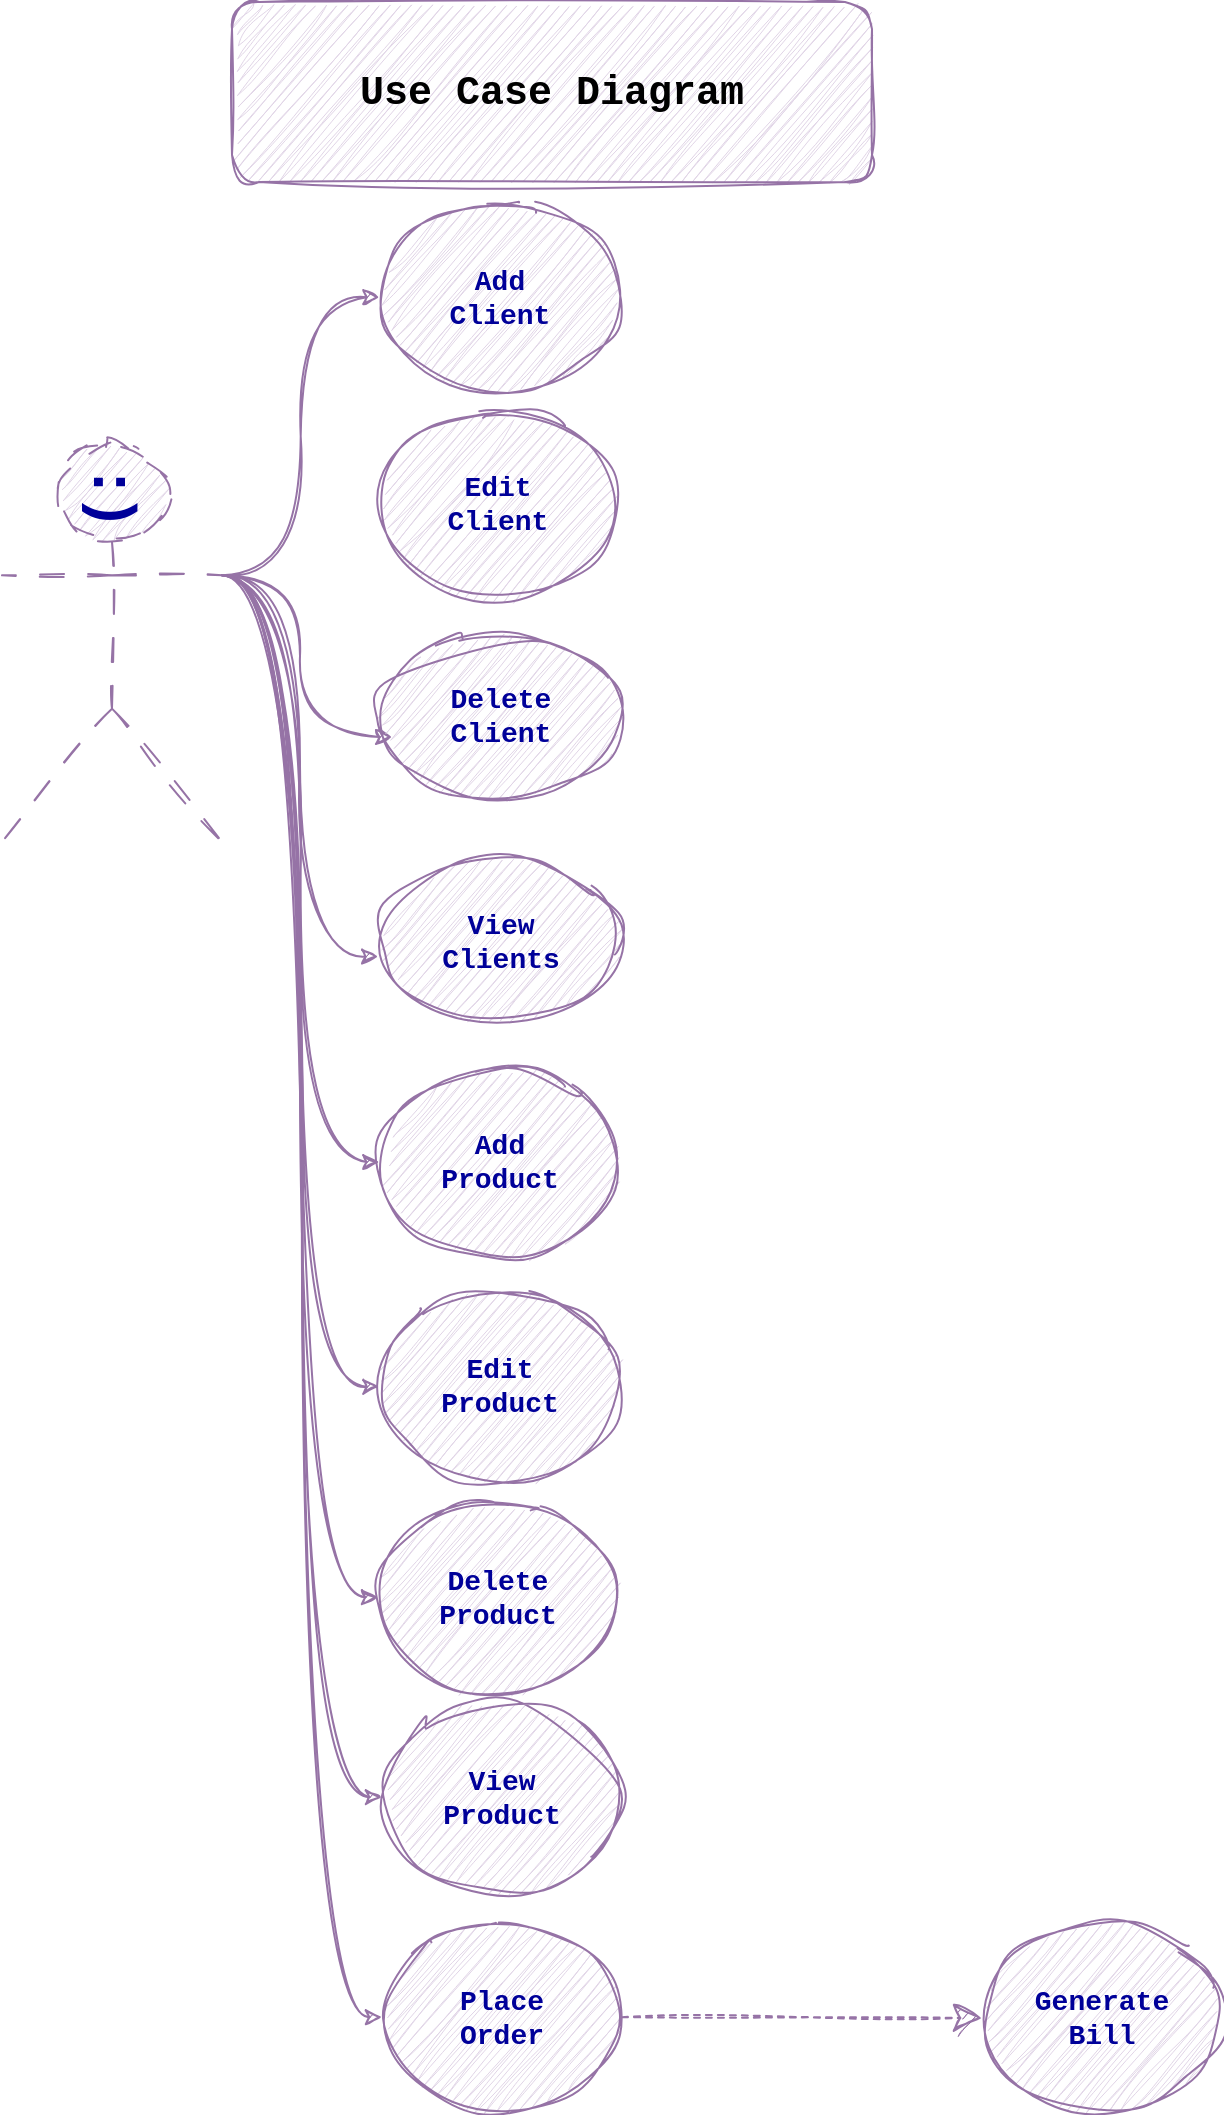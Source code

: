 <mxfile version="27.0.8" pages="3">
  <diagram name="Use Case Diagram" id="EJZUdxGDGvXU_gFydGGj">
    <mxGraphModel dx="1008" dy="1164" grid="1" gridSize="10" guides="1" tooltips="1" connect="1" arrows="1" fold="1" page="1" pageScale="1" pageWidth="850" pageHeight="1100" math="0" shadow="0">
      <root>
        <mxCell id="0" />
        <mxCell id="1" parent="0" />
        <mxCell id="nZ_yDwgrxe8MuYgTQbtF-1" style="edgeStyle=orthogonalEdgeStyle;rounded=0;orthogonalLoop=1;jettySize=auto;html=1;exitX=1;exitY=0.333;exitDx=0;exitDy=0;exitPerimeter=0;entryX=0;entryY=0.5;entryDx=0;entryDy=0;sketch=1;curveFitting=1;jiggle=2;fillColor=#e1d5e7;strokeColor=#9673a6;curved=1;" parent="1" source="nZ_yDwgrxe8MuYgTQbtF-2" target="nZ_yDwgrxe8MuYgTQbtF-14" edge="1">
          <mxGeometry relative="1" as="geometry" />
        </mxCell>
        <mxCell id="nZ_yDwgrxe8MuYgTQbtF-2" value="" style="shape=umlActor;verticalLabelPosition=bottom;verticalAlign=top;html=1;outlineConnect=0;fillColor=#e1d5e7;strokeColor=#9673a6;sketch=1;curveFitting=1;jiggle=2;dashed=1;dashPattern=12 12;" parent="1" vertex="1">
          <mxGeometry x="150" y="290" width="110" height="200" as="geometry" />
        </mxCell>
        <mxCell id="nZ_yDwgrxe8MuYgTQbtF-3" style="edgeStyle=orthogonalEdgeStyle;rounded=0;orthogonalLoop=1;jettySize=auto;html=1;exitX=1;exitY=0.333;exitDx=0;exitDy=0;exitPerimeter=0;entryX=0.058;entryY=0.624;entryDx=0;entryDy=0;entryPerimeter=0;sketch=1;jiggle=2;curveFitting=1;strokeColor=#9673a6;align=center;verticalAlign=middle;fontFamily=Helvetica;fontSize=11;fontColor=default;labelBackgroundColor=default;endArrow=classic;curved=1;fillColor=#e1d5e7;" parent="1" source="nZ_yDwgrxe8MuYgTQbtF-2" target="nZ_yDwgrxe8MuYgTQbtF-11" edge="1">
          <mxGeometry relative="1" as="geometry" />
        </mxCell>
        <mxCell id="nZ_yDwgrxe8MuYgTQbtF-4" value="" style="endArrow=classic;endSize=12;dashed=1;html=1;rounded=0;exitX=1;exitY=0.5;exitDx=0;exitDy=0;sketch=1;jiggle=2;curveFitting=1;strokeColor=#9673a6;align=center;verticalAlign=middle;fontFamily=Helvetica;fontSize=11;fontColor=default;labelBackgroundColor=default;edgeStyle=orthogonalEdgeStyle;curved=1;fillColor=#e1d5e7;" parent="1" source="nZ_yDwgrxe8MuYgTQbtF-49" edge="1">
          <mxGeometry width="160" relative="1" as="geometry">
            <mxPoint x="340" y="610" as="sourcePoint" />
            <mxPoint x="640" y="1078" as="targetPoint" />
          </mxGeometry>
        </mxCell>
        <mxCell id="nZ_yDwgrxe8MuYgTQbtF-5" value="Use Case Diagram" style="text;html=1;align=center;verticalAlign=middle;whiteSpace=wrap;rounded=1;fillColor=#e1d5e7;strokeColor=#9673a6;sketch=1;curveFitting=1;jiggle=2;fontSize=20;fontFamily=Courier New;labelBorderColor=none;textShadow=0;fontStyle=1" parent="1" vertex="1">
          <mxGeometry x="265" y="70" width="320" height="90" as="geometry" />
        </mxCell>
        <mxCell id="nZ_yDwgrxe8MuYgTQbtF-6" value=":" style="text;html=1;align=center;verticalAlign=middle;whiteSpace=wrap;rounded=0;fontFamily=Courier New;fontStyle=1;fontColor=#000099;fontSize=30;rotation=90;" parent="1" vertex="1">
          <mxGeometry x="175" y="295" width="60" height="30" as="geometry" />
        </mxCell>
        <mxCell id="nZ_yDwgrxe8MuYgTQbtF-7" value=")" style="text;html=1;align=center;verticalAlign=middle;whiteSpace=wrap;rounded=0;fontFamily=Courier New;fontStyle=1;fontColor=#000099;fontSize=30;rotation=90;" parent="1" vertex="1">
          <mxGeometry x="175" y="310" width="60" height="30" as="geometry" />
        </mxCell>
        <mxCell id="nZ_yDwgrxe8MuYgTQbtF-28" style="edgeStyle=orthogonalEdgeStyle;rounded=0;orthogonalLoop=1;jettySize=auto;html=1;exitX=1;exitY=0.333;exitDx=0;exitDy=0;exitPerimeter=0;entryX=0.001;entryY=0.592;entryDx=0;entryDy=0;entryPerimeter=0;sketch=1;jiggle=2;curveFitting=1;strokeColor=#9673a6;align=center;verticalAlign=middle;fontFamily=Helvetica;fontSize=11;fontColor=default;labelBackgroundColor=default;endArrow=classic;curved=1;fillColor=#e1d5e7;" parent="1" source="nZ_yDwgrxe8MuYgTQbtF-2" target="nZ_yDwgrxe8MuYgTQbtF-26" edge="1">
          <mxGeometry relative="1" as="geometry">
            <mxPoint x="270" y="367" as="sourcePoint" />
            <mxPoint x="358" y="549" as="targetPoint" />
          </mxGeometry>
        </mxCell>
        <mxCell id="nZ_yDwgrxe8MuYgTQbtF-40" value="" style="group" parent="1" vertex="1" connectable="0">
          <mxGeometry x="337.997" y="820.005" width="119.909" height="95.135" as="geometry" />
        </mxCell>
        <mxCell id="nZ_yDwgrxe8MuYgTQbtF-41" value="" style="ellipse;whiteSpace=wrap;html=1;rounded=0;sketch=1;jiggle=2;curveFitting=1;strokeColor=#9673a6;align=center;verticalAlign=middle;fontFamily=Helvetica;fontSize=11;fontColor=default;labelBackgroundColor=default;fillColor=#e1d5e7;" parent="nZ_yDwgrxe8MuYgTQbtF-40" vertex="1">
          <mxGeometry width="119.909" height="95.135" as="geometry" />
        </mxCell>
        <mxCell id="nZ_yDwgrxe8MuYgTQbtF-42" value="Delete Product" style="text;html=1;align=center;verticalAlign=middle;whiteSpace=wrap;rounded=0;fontFamily=Courier New;fontStyle=1;fontColor=#000099;fontSize=14;" parent="nZ_yDwgrxe8MuYgTQbtF-40" vertex="1">
          <mxGeometry x="29.977" y="29.73" width="59.954" height="35.676" as="geometry" />
        </mxCell>
        <mxCell id="nZ_yDwgrxe8MuYgTQbtF-44" value="" style="group" parent="1" vertex="1" connectable="0">
          <mxGeometry x="338" y="170" width="122" height="640" as="geometry" />
        </mxCell>
        <mxCell id="nZ_yDwgrxe8MuYgTQbtF-10" value="" style="group" parent="nZ_yDwgrxe8MuYgTQbtF-44" vertex="1" connectable="0">
          <mxGeometry y="216.216" width="122" height="82.162" as="geometry" />
        </mxCell>
        <mxCell id="nZ_yDwgrxe8MuYgTQbtF-11" value="" style="ellipse;whiteSpace=wrap;html=1;rounded=0;sketch=1;jiggle=2;curveFitting=1;strokeColor=#9673a6;align=center;verticalAlign=middle;fontFamily=Helvetica;fontSize=11;fontColor=default;labelBackgroundColor=default;fillColor=#e1d5e7;" parent="nZ_yDwgrxe8MuYgTQbtF-10" vertex="1">
          <mxGeometry width="122" height="82.162" as="geometry" />
        </mxCell>
        <mxCell id="nZ_yDwgrxe8MuYgTQbtF-12" value="Delete Client" style="text;html=1;align=center;verticalAlign=middle;whiteSpace=wrap;rounded=0;fontFamily=Courier New;fontStyle=1;fontColor=#000099;fontSize=14;" parent="nZ_yDwgrxe8MuYgTQbtF-10" vertex="1">
          <mxGeometry x="30.5" y="25.676" width="61" height="30.811" as="geometry" />
        </mxCell>
        <mxCell id="nZ_yDwgrxe8MuYgTQbtF-13" value="" style="group" parent="nZ_yDwgrxe8MuYgTQbtF-44" vertex="1" connectable="0">
          <mxGeometry x="0.697" width="119.909" height="95.135" as="geometry" />
        </mxCell>
        <mxCell id="nZ_yDwgrxe8MuYgTQbtF-14" value="" style="ellipse;whiteSpace=wrap;html=1;rounded=0;sketch=1;jiggle=2;curveFitting=1;strokeColor=#9673a6;align=center;verticalAlign=middle;fontFamily=Helvetica;fontSize=11;fontColor=default;labelBackgroundColor=default;fillColor=#e1d5e7;" parent="nZ_yDwgrxe8MuYgTQbtF-13" vertex="1">
          <mxGeometry width="119.909" height="95.135" as="geometry" />
        </mxCell>
        <mxCell id="nZ_yDwgrxe8MuYgTQbtF-15" value="Add Client" style="text;html=1;align=center;verticalAlign=middle;whiteSpace=wrap;rounded=0;fontFamily=Courier New;fontStyle=1;fontColor=#000099;fontSize=14;" parent="nZ_yDwgrxe8MuYgTQbtF-13" vertex="1">
          <mxGeometry x="29.977" y="29.73" width="59.954" height="35.676" as="geometry" />
        </mxCell>
        <mxCell id="nZ_yDwgrxe8MuYgTQbtF-25" value="" style="group" parent="nZ_yDwgrxe8MuYgTQbtF-44" vertex="1" connectable="0">
          <mxGeometry y="328.649" width="122" height="82.162" as="geometry" />
        </mxCell>
        <mxCell id="nZ_yDwgrxe8MuYgTQbtF-26" value="" style="ellipse;whiteSpace=wrap;html=1;rounded=0;sketch=1;jiggle=2;curveFitting=1;strokeColor=#9673a6;align=center;verticalAlign=middle;fontFamily=Helvetica;fontSize=11;fontColor=default;labelBackgroundColor=default;fillColor=#e1d5e7;" parent="nZ_yDwgrxe8MuYgTQbtF-25" vertex="1">
          <mxGeometry width="122" height="82.162" as="geometry" />
        </mxCell>
        <mxCell id="nZ_yDwgrxe8MuYgTQbtF-27" value="View Clients" style="text;html=1;align=center;verticalAlign=middle;whiteSpace=wrap;rounded=0;fontFamily=Courier New;fontStyle=1;fontColor=#000099;fontSize=14;" parent="nZ_yDwgrxe8MuYgTQbtF-25" vertex="1">
          <mxGeometry x="30.5" y="25.676" width="61" height="30.811" as="geometry" />
        </mxCell>
        <mxCell id="nZ_yDwgrxe8MuYgTQbtF-29" value="" style="group" parent="nZ_yDwgrxe8MuYgTQbtF-44" vertex="1" connectable="0">
          <mxGeometry y="103.784" width="119.909" height="95.135" as="geometry" />
        </mxCell>
        <mxCell id="nZ_yDwgrxe8MuYgTQbtF-30" value="" style="ellipse;whiteSpace=wrap;html=1;rounded=0;sketch=1;jiggle=2;curveFitting=1;strokeColor=#9673a6;align=center;verticalAlign=middle;fontFamily=Helvetica;fontSize=11;fontColor=default;labelBackgroundColor=default;fillColor=#e1d5e7;" parent="nZ_yDwgrxe8MuYgTQbtF-29" vertex="1">
          <mxGeometry width="119.909" height="95.135" as="geometry" />
        </mxCell>
        <mxCell id="nZ_yDwgrxe8MuYgTQbtF-31" value="Edit Client" style="text;html=1;align=center;verticalAlign=middle;whiteSpace=wrap;rounded=0;fontFamily=Courier New;fontStyle=1;fontColor=#000099;fontSize=14;" parent="nZ_yDwgrxe8MuYgTQbtF-29" vertex="1">
          <mxGeometry x="29.977" y="29.73" width="59.954" height="35.676" as="geometry" />
        </mxCell>
        <mxCell id="nZ_yDwgrxe8MuYgTQbtF-33" value="" style="group" parent="nZ_yDwgrxe8MuYgTQbtF-44" vertex="1" connectable="0">
          <mxGeometry x="0.697" y="432.432" width="119.909" height="95.135" as="geometry" />
        </mxCell>
        <mxCell id="nZ_yDwgrxe8MuYgTQbtF-34" value="" style="ellipse;whiteSpace=wrap;html=1;rounded=0;sketch=1;jiggle=2;curveFitting=1;strokeColor=#9673a6;align=center;verticalAlign=middle;fontFamily=Helvetica;fontSize=11;fontColor=default;labelBackgroundColor=default;fillColor=#e1d5e7;" parent="nZ_yDwgrxe8MuYgTQbtF-33" vertex="1">
          <mxGeometry width="119.909" height="95.135" as="geometry" />
        </mxCell>
        <mxCell id="nZ_yDwgrxe8MuYgTQbtF-35" value="Add Product" style="text;html=1;align=center;verticalAlign=middle;whiteSpace=wrap;rounded=0;fontFamily=Courier New;fontStyle=1;fontColor=#000099;fontSize=14;" parent="nZ_yDwgrxe8MuYgTQbtF-33" vertex="1">
          <mxGeometry x="29.977" y="29.73" width="59.954" height="35.676" as="geometry" />
        </mxCell>
        <mxCell id="nZ_yDwgrxe8MuYgTQbtF-36" value="" style="group" parent="nZ_yDwgrxe8MuYgTQbtF-44" vertex="1" connectable="0">
          <mxGeometry x="0.697" y="544.865" width="119.909" height="95.135" as="geometry" />
        </mxCell>
        <mxCell id="nZ_yDwgrxe8MuYgTQbtF-37" value="" style="ellipse;whiteSpace=wrap;html=1;rounded=0;sketch=1;jiggle=2;curveFitting=1;strokeColor=#9673a6;align=center;verticalAlign=middle;fontFamily=Helvetica;fontSize=11;fontColor=default;labelBackgroundColor=default;fillColor=#e1d5e7;" parent="nZ_yDwgrxe8MuYgTQbtF-36" vertex="1">
          <mxGeometry width="119.909" height="95.135" as="geometry" />
        </mxCell>
        <mxCell id="nZ_yDwgrxe8MuYgTQbtF-38" value="Edit Product" style="text;html=1;align=center;verticalAlign=middle;whiteSpace=wrap;rounded=0;fontFamily=Courier New;fontStyle=1;fontColor=#000099;fontSize=14;" parent="nZ_yDwgrxe8MuYgTQbtF-36" vertex="1">
          <mxGeometry x="29.977" y="29.73" width="59.954" height="35.676" as="geometry" />
        </mxCell>
        <mxCell id="nZ_yDwgrxe8MuYgTQbtF-45" value="" style="group" parent="1" vertex="1" connectable="0">
          <mxGeometry x="339.997" y="920.005" width="119.909" height="95.135" as="geometry" />
        </mxCell>
        <mxCell id="nZ_yDwgrxe8MuYgTQbtF-46" value="" style="ellipse;whiteSpace=wrap;html=1;rounded=0;sketch=1;jiggle=2;curveFitting=1;strokeColor=#9673a6;align=center;verticalAlign=middle;fontFamily=Helvetica;fontSize=11;fontColor=default;labelBackgroundColor=default;fillColor=#e1d5e7;" parent="nZ_yDwgrxe8MuYgTQbtF-45" vertex="1">
          <mxGeometry width="119.909" height="95.135" as="geometry" />
        </mxCell>
        <mxCell id="nZ_yDwgrxe8MuYgTQbtF-47" value="View Product" style="text;html=1;align=center;verticalAlign=middle;whiteSpace=wrap;rounded=0;fontFamily=Courier New;fontStyle=1;fontColor=#000099;fontSize=14;" parent="nZ_yDwgrxe8MuYgTQbtF-45" vertex="1">
          <mxGeometry x="29.977" y="29.73" width="59.954" height="35.676" as="geometry" />
        </mxCell>
        <mxCell id="nZ_yDwgrxe8MuYgTQbtF-48" value="" style="group" parent="1" vertex="1" connectable="0">
          <mxGeometry x="339.997" y="1030.005" width="119.909" height="95.135" as="geometry" />
        </mxCell>
        <mxCell id="nZ_yDwgrxe8MuYgTQbtF-49" value="" style="ellipse;whiteSpace=wrap;html=1;rounded=0;sketch=1;jiggle=2;curveFitting=1;strokeColor=#9673a6;align=center;verticalAlign=middle;fontFamily=Helvetica;fontSize=11;fontColor=default;labelBackgroundColor=default;fillColor=#e1d5e7;" parent="nZ_yDwgrxe8MuYgTQbtF-48" vertex="1">
          <mxGeometry width="119.909" height="95.135" as="geometry" />
        </mxCell>
        <mxCell id="nZ_yDwgrxe8MuYgTQbtF-50" value="Place Order" style="text;html=1;align=center;verticalAlign=middle;whiteSpace=wrap;rounded=0;fontFamily=Courier New;fontStyle=1;fontColor=#000099;fontSize=14;" parent="nZ_yDwgrxe8MuYgTQbtF-48" vertex="1">
          <mxGeometry x="29.977" y="29.73" width="59.954" height="35.676" as="geometry" />
        </mxCell>
        <mxCell id="nZ_yDwgrxe8MuYgTQbtF-51" value="" style="group" parent="1" vertex="1" connectable="0">
          <mxGeometry x="639.997" y="1030.005" width="119.909" height="95.135" as="geometry" />
        </mxCell>
        <mxCell id="nZ_yDwgrxe8MuYgTQbtF-52" value="" style="ellipse;whiteSpace=wrap;html=1;rounded=0;sketch=1;jiggle=2;curveFitting=1;strokeColor=#9673a6;align=center;verticalAlign=middle;fontFamily=Helvetica;fontSize=11;fontColor=default;labelBackgroundColor=default;fillColor=#e1d5e7;" parent="nZ_yDwgrxe8MuYgTQbtF-51" vertex="1">
          <mxGeometry width="119.909" height="95.135" as="geometry" />
        </mxCell>
        <mxCell id="nZ_yDwgrxe8MuYgTQbtF-53" value="Generate Bill" style="text;html=1;align=center;verticalAlign=middle;whiteSpace=wrap;rounded=0;fontFamily=Courier New;fontStyle=1;fontColor=#000099;fontSize=14;" parent="nZ_yDwgrxe8MuYgTQbtF-51" vertex="1">
          <mxGeometry x="29.977" y="29.73" width="59.954" height="35.676" as="geometry" />
        </mxCell>
        <mxCell id="25JvzIRtv0QSrrQ-Wv-O-2" style="edgeStyle=orthogonalEdgeStyle;rounded=0;orthogonalLoop=1;jettySize=auto;html=1;exitX=1;exitY=0.333;exitDx=0;exitDy=0;exitPerimeter=0;entryX=0;entryY=0.5;entryDx=0;entryDy=0;sketch=1;jiggle=2;curveFitting=1;strokeColor=#9673a6;align=center;verticalAlign=middle;fontFamily=Helvetica;fontSize=11;fontColor=default;labelBackgroundColor=default;endArrow=classic;curved=1;fillColor=#e1d5e7;" edge="1" parent="1" source="nZ_yDwgrxe8MuYgTQbtF-2" target="nZ_yDwgrxe8MuYgTQbtF-34">
          <mxGeometry relative="1" as="geometry">
            <mxPoint x="270" y="367" as="sourcePoint" />
            <mxPoint x="348" y="557" as="targetPoint" />
          </mxGeometry>
        </mxCell>
        <mxCell id="25JvzIRtv0QSrrQ-Wv-O-3" style="edgeStyle=orthogonalEdgeStyle;rounded=0;orthogonalLoop=1;jettySize=auto;html=1;exitX=1;exitY=0.333;exitDx=0;exitDy=0;exitPerimeter=0;entryX=0;entryY=0.5;entryDx=0;entryDy=0;sketch=1;jiggle=2;curveFitting=1;strokeColor=#9673a6;align=center;verticalAlign=middle;fontFamily=Helvetica;fontSize=11;fontColor=default;labelBackgroundColor=default;endArrow=classic;curved=1;fillColor=#e1d5e7;" edge="1" parent="1" source="nZ_yDwgrxe8MuYgTQbtF-2" target="nZ_yDwgrxe8MuYgTQbtF-37">
          <mxGeometry relative="1" as="geometry">
            <mxPoint x="270" y="367" as="sourcePoint" />
            <mxPoint x="349" y="660" as="targetPoint" />
          </mxGeometry>
        </mxCell>
        <mxCell id="25JvzIRtv0QSrrQ-Wv-O-4" style="edgeStyle=orthogonalEdgeStyle;rounded=0;orthogonalLoop=1;jettySize=auto;html=1;exitX=1;exitY=0.333;exitDx=0;exitDy=0;exitPerimeter=0;entryX=0;entryY=0.5;entryDx=0;entryDy=0;sketch=1;jiggle=2;curveFitting=1;strokeColor=#9673a6;align=center;verticalAlign=middle;fontFamily=Helvetica;fontSize=11;fontColor=default;labelBackgroundColor=default;endArrow=classic;curved=1;fillColor=#e1d5e7;" edge="1" parent="1" source="nZ_yDwgrxe8MuYgTQbtF-2" target="nZ_yDwgrxe8MuYgTQbtF-41">
          <mxGeometry relative="1" as="geometry">
            <mxPoint x="270" y="367" as="sourcePoint" />
            <mxPoint x="349" y="772" as="targetPoint" />
          </mxGeometry>
        </mxCell>
        <mxCell id="25JvzIRtv0QSrrQ-Wv-O-5" style="edgeStyle=orthogonalEdgeStyle;rounded=0;orthogonalLoop=1;jettySize=auto;html=1;exitX=1;exitY=0.333;exitDx=0;exitDy=0;exitPerimeter=0;entryX=0;entryY=0.5;entryDx=0;entryDy=0;sketch=1;jiggle=2;curveFitting=1;strokeColor=#9673a6;align=center;verticalAlign=middle;fontFamily=Helvetica;fontSize=11;fontColor=default;labelBackgroundColor=default;endArrow=classic;curved=1;fillColor=#e1d5e7;" edge="1" parent="1" source="nZ_yDwgrxe8MuYgTQbtF-2" target="nZ_yDwgrxe8MuYgTQbtF-46">
          <mxGeometry relative="1" as="geometry">
            <mxPoint x="270" y="367" as="sourcePoint" />
            <mxPoint x="348" y="878" as="targetPoint" />
          </mxGeometry>
        </mxCell>
        <mxCell id="25JvzIRtv0QSrrQ-Wv-O-6" style="edgeStyle=orthogonalEdgeStyle;rounded=0;orthogonalLoop=1;jettySize=auto;html=1;exitX=1;exitY=0.333;exitDx=0;exitDy=0;exitPerimeter=0;entryX=0;entryY=0.5;entryDx=0;entryDy=0;sketch=1;jiggle=2;curveFitting=1;strokeColor=#9673a6;align=center;verticalAlign=middle;fontFamily=Helvetica;fontSize=11;fontColor=default;labelBackgroundColor=default;endArrow=classic;curved=1;fillColor=#e1d5e7;" edge="1" parent="1" source="nZ_yDwgrxe8MuYgTQbtF-2" target="nZ_yDwgrxe8MuYgTQbtF-49">
          <mxGeometry relative="1" as="geometry">
            <mxPoint x="270" y="367" as="sourcePoint" />
            <mxPoint x="350" y="978" as="targetPoint" />
          </mxGeometry>
        </mxCell>
      </root>
    </mxGraphModel>
  </diagram>
  <diagram id="gCAghJUprH3DT0VtmHOT" name="Package Diagram">
    <mxGraphModel dx="775" dy="895" grid="1" gridSize="10" guides="1" tooltips="1" connect="1" arrows="1" fold="1" page="1" pageScale="1" pageWidth="850" pageHeight="1100" math="0" shadow="0">
      <root>
        <mxCell id="0" />
        <mxCell id="1" parent="0" />
        <mxCell id="Mc1TRGLiCeujNbFCNRSC-1" value="Package Diagram" style="text;html=1;align=center;verticalAlign=middle;whiteSpace=wrap;rounded=1;fillColor=#e1d5e7;strokeColor=#9673a6;sketch=1;curveFitting=1;jiggle=2;fontSize=20;fontFamily=Courier New;labelBorderColor=none;textShadow=0;fontStyle=1" vertex="1" parent="1">
          <mxGeometry x="695" y="30" width="320" height="90" as="geometry" />
        </mxCell>
        <mxCell id="Mc1TRGLiCeujNbFCNRSC-2" value="Controllers" style="shape=folder;fontStyle=1;tabWidth=80;tabHeight=30;tabPosition=left;html=1;boundedLbl=1;whiteSpace=wrap;fontFamily=Courier New;fontSize=15;labelBackgroundColor=none;sketch=1;curveFitting=1;jiggle=2;fillColor=#e1d5e7;strokeColor=#9673a6;align=center;verticalAlign=middle;fontColor=#000099;" vertex="1" parent="1">
          <mxGeometry x="510" y="240" width="240" height="120" as="geometry" />
        </mxCell>
        <mxCell id="Mc1TRGLiCeujNbFCNRSC-3" value="&lt;font style=&quot;font-size: 15px;&quot; face=&quot;Courier New&quot;&gt;BusinessLogicLayer&lt;/font&gt;" style="shape=folder;fontStyle=1;tabWidth=80;tabHeight=30;tabPosition=left;html=1;boundedLbl=1;whiteSpace=wrap;fontFamily=Helvetica;fontSize=11;fontColor=#000099;labelBackgroundColor=none;sketch=1;jiggle=2;curveFitting=1;strokeColor=#9673a6;align=center;verticalAlign=middle;fillColor=#e1d5e7;" vertex="1" parent="1">
          <mxGeometry x="510" y="400" width="240" height="120" as="geometry" />
        </mxCell>
        <mxCell id="Mc1TRGLiCeujNbFCNRSC-4" value="DataAccessObject" style="shape=folder;fontStyle=1;tabWidth=80;tabHeight=30;tabPosition=left;html=1;boundedLbl=1;whiteSpace=wrap;fontFamily=Courier New;fontSize=15;fontColor=#000099;labelBackgroundColor=none;sketch=1;jiggle=2;curveFitting=1;strokeColor=#9673a6;align=center;verticalAlign=middle;fillColor=#e1d5e7;" vertex="1" parent="1">
          <mxGeometry x="510" y="560" width="240" height="120" as="geometry" />
        </mxCell>
        <mxCell id="Mc1TRGLiCeujNbFCNRSC-5" value="Model" style="shape=folder;fontStyle=1;tabWidth=80;tabHeight=30;tabPosition=left;html=1;boundedLbl=1;whiteSpace=wrap;fontFamily=Courier New;fontSize=15;fontColor=#000099;labelBackgroundColor=none;sketch=1;jiggle=2;curveFitting=1;strokeColor=#9673a6;align=center;verticalAlign=middle;fillColor=#e1d5e7;" vertex="1" parent="1">
          <mxGeometry x="950" y="400" width="240" height="120" as="geometry" />
        </mxCell>
        <mxCell id="Mc1TRGLiCeujNbFCNRSC-6" value="" style="endArrow=open;endSize=12;dashed=1;html=1;rounded=0;sketch=1;jiggle=2;curveFitting=1;strokeColor=#9673a6;align=center;verticalAlign=middle;fontFamily=Helvetica;fontSize=11;fontColor=default;labelBackgroundColor=default;edgeStyle=orthogonalEdgeStyle;curved=1;fillColor=#e1d5e7;exitX=0.5;exitY=1;exitDx=0;exitDy=0;exitPerimeter=0;entryX=0.504;entryY=0.262;entryDx=0;entryDy=0;entryPerimeter=0;" edge="1" parent="1" source="Mc1TRGLiCeujNbFCNRSC-2" target="Mc1TRGLiCeujNbFCNRSC-3">
          <mxGeometry width="160" relative="1" as="geometry">
            <mxPoint x="740" y="640" as="sourcePoint" />
            <mxPoint x="900" y="640" as="targetPoint" />
          </mxGeometry>
        </mxCell>
        <mxCell id="Mc1TRGLiCeujNbFCNRSC-7" value="" style="endArrow=open;endSize=12;dashed=1;html=1;rounded=0;sketch=1;jiggle=2;curveFitting=1;strokeColor=#9673a6;align=center;verticalAlign=middle;fontFamily=Helvetica;fontSize=11;fontColor=default;labelBackgroundColor=default;edgeStyle=orthogonalEdgeStyle;curved=1;fillColor=#e1d5e7;exitX=0.5;exitY=1;exitDx=0;exitDy=0;exitPerimeter=0;entryX=0.513;entryY=0.263;entryDx=0;entryDy=0;entryPerimeter=0;" edge="1" parent="1" source="Mc1TRGLiCeujNbFCNRSC-3" target="Mc1TRGLiCeujNbFCNRSC-4">
          <mxGeometry width="160" relative="1" as="geometry">
            <mxPoint x="640" y="370" as="sourcePoint" />
            <mxPoint x="641" y="441" as="targetPoint" />
          </mxGeometry>
        </mxCell>
        <mxCell id="Mc1TRGLiCeujNbFCNRSC-9" value="" style="endArrow=open;endSize=12;dashed=1;html=1;rounded=0;sketch=1;jiggle=2;curveFitting=1;strokeColor=#9673a6;align=center;verticalAlign=middle;fontFamily=Helvetica;fontSize=11;fontColor=default;labelBackgroundColor=default;edgeStyle=orthogonalEdgeStyle;curved=1;fillColor=#e1d5e7;exitX=0;exitY=0;exitDx=240;exitDy=75;exitPerimeter=0;entryX=0;entryY=0;entryDx=0;entryDy=75;entryPerimeter=0;" edge="1" parent="1" source="Mc1TRGLiCeujNbFCNRSC-3" target="Mc1TRGLiCeujNbFCNRSC-5">
          <mxGeometry width="160" relative="1" as="geometry">
            <mxPoint x="758" y="319" as="sourcePoint" />
            <mxPoint x="960" y="485" as="targetPoint" />
          </mxGeometry>
        </mxCell>
        <mxCell id="Mc1TRGLiCeujNbFCNRSC-10" value="" style="endArrow=open;endSize=12;dashed=1;html=1;rounded=0;sketch=1;jiggle=2;curveFitting=1;strokeColor=#9673a6;align=center;verticalAlign=middle;fontFamily=Helvetica;fontSize=11;fontColor=default;labelBackgroundColor=default;edgeStyle=orthogonalEdgeStyle;curved=1;fillColor=#e1d5e7;exitX=1.01;exitY=0.699;exitDx=0;exitDy=0;exitPerimeter=0;entryX=0;entryY=0;entryDx=0;entryDy=75;entryPerimeter=0;" edge="1" parent="1" source="Mc1TRGLiCeujNbFCNRSC-4" target="Mc1TRGLiCeujNbFCNRSC-5">
          <mxGeometry width="160" relative="1" as="geometry">
            <mxPoint x="760" y="485" as="sourcePoint" />
            <mxPoint x="940" y="480" as="targetPoint" />
          </mxGeometry>
        </mxCell>
        <mxCell id="Mc1TRGLiCeujNbFCNRSC-11" value="Validators" style="shape=folder;fontStyle=1;tabWidth=70;tabHeight=10;tabPosition=left;html=1;boundedLbl=1;whiteSpace=wrap;fontFamily=Courier New;fontSize=15;labelBackgroundColor=none;sketch=1;curveFitting=1;jiggle=2;fillColor=#e1d5e7;strokeColor=#9673a6;align=center;verticalAlign=middle;fontColor=#000099;" vertex="1" parent="1">
          <mxGeometry x="510" y="480" width="120" height="40" as="geometry" />
        </mxCell>
        <mxCell id="Mc1TRGLiCeujNbFCNRSC-12" value="Connection" style="shape=folder;fontStyle=1;tabWidth=80;tabHeight=30;tabPosition=left;html=1;boundedLbl=1;whiteSpace=wrap;fontFamily=Courier New;fontSize=15;fontColor=#000099;labelBackgroundColor=none;sketch=1;jiggle=2;curveFitting=1;strokeColor=#9673a6;align=center;verticalAlign=middle;fillColor=#e1d5e7;" vertex="1" parent="1">
          <mxGeometry x="510" y="720" width="240" height="120" as="geometry" />
        </mxCell>
        <mxCell id="Mc1TRGLiCeujNbFCNRSC-14" value="" style="endArrow=open;endSize=12;dashed=1;html=1;rounded=0;sketch=1;jiggle=2;curveFitting=1;strokeColor=#9673a6;align=center;verticalAlign=middle;fontFamily=Helvetica;fontSize=11;fontColor=default;labelBackgroundColor=default;edgeStyle=orthogonalEdgeStyle;curved=1;fillColor=#e1d5e7;exitX=0.5;exitY=1;exitDx=0;exitDy=0;exitPerimeter=0;entryX=0.502;entryY=0.283;entryDx=0;entryDy=0;entryPerimeter=0;" edge="1" parent="1" source="Mc1TRGLiCeujNbFCNRSC-4" target="Mc1TRGLiCeujNbFCNRSC-12">
          <mxGeometry width="160" relative="1" as="geometry">
            <mxPoint x="660" y="720" as="sourcePoint" />
            <mxPoint x="661" y="791" as="targetPoint" />
          </mxGeometry>
        </mxCell>
      </root>
    </mxGraphModel>
  </diagram>
  <diagram id="ycigXlTSh094GUVuUxnH" name="Class Diagram">
    <mxGraphModel dx="2110" dy="1455" grid="1" gridSize="10" guides="1" tooltips="1" connect="1" arrows="1" fold="1" page="1" pageScale="1" pageWidth="850" pageHeight="1100" math="0" shadow="0">
      <root>
        <mxCell id="0" />
        <mxCell id="1" parent="0" />
        <mxCell id="nwQY3PAjbF8hzrqY4RwD-1" value="Class Diagram" style="text;html=1;align=center;verticalAlign=middle;whiteSpace=wrap;rounded=1;fillColor=#e1d5e7;strokeColor=#9673a6;sketch=1;curveFitting=1;jiggle=2;fontSize=20;fontFamily=Courier New;labelBorderColor=none;textShadow=0;fontStyle=1" vertex="1" parent="1">
          <mxGeometry x="265" y="70" width="320" height="90" as="geometry" />
        </mxCell>
        <mxCell id="nwQY3PAjbF8hzrqY4RwD-2" value="AbstractDAO&amp;lt;T&amp;gt;" style="swimlane;fontStyle=1;align=center;verticalAlign=top;childLayout=stackLayout;horizontal=1;startSize=26;horizontalStack=0;resizeParent=1;resizeParentMax=0;resizeLast=0;collapsible=1;marginBottom=0;whiteSpace=wrap;html=1;fontFamily=Courier New;fontSize=11;labelBackgroundColor=none;fillColor=#e1d5e7;strokeColor=#9673a6;sketch=1;curveFitting=1;jiggle=2;rounded=1;" vertex="1" parent="1">
          <mxGeometry x="60" y="200" width="260" height="200" as="geometry" />
        </mxCell>
        <mxCell id="nwQY3PAjbF8hzrqY4RwD-3" value="- LOGGER Logger&lt;div&gt;- type: Class&amp;lt;T&amp;gt;&lt;/div&gt;" style="text;strokeColor=#9673a6;fillColor=#e1d5e7;align=left;verticalAlign=top;spacingLeft=4;spacingRight=4;overflow=hidden;rotatable=0;points=[[0,0.5],[1,0.5]];portConstraint=eastwest;whiteSpace=wrap;html=1;fontFamily=Courier New;fontSize=11;labelBackgroundColor=none;sketch=1;curveFitting=1;jiggle=2;rounded=1;fontStyle=1" vertex="1" parent="nwQY3PAjbF8hzrqY4RwD-2">
          <mxGeometry y="26" width="260" height="44" as="geometry" />
        </mxCell>
        <mxCell id="nwQY3PAjbF8hzrqY4RwD-4" value="" style="line;strokeWidth=1;fillColor=none;align=left;verticalAlign=middle;spacingTop=-1;spacingLeft=3;spacingRight=3;rotatable=0;labelPosition=right;points=[];portConstraint=eastwest;strokeColor=inherit;fontFamily=Helvetica;fontSize=11;fontColor=default;labelBackgroundColor=default;" vertex="1" parent="nwQY3PAjbF8hzrqY4RwD-2">
          <mxGeometry y="70" width="260" height="8" as="geometry" />
        </mxCell>
        <mxCell id="nwQY3PAjbF8hzrqY4RwD-5" value="+ findById(int): T&lt;div&gt;+ delete(T): void&lt;/div&gt;&lt;div&gt;+ update(T): T&lt;/div&gt;&lt;div&gt;+ findAll(): List&amp;lt;T&amp;gt;&lt;/div&gt;&lt;div&gt;+ insert(T): T&lt;/div&gt;&lt;div&gt;- createObjects(ResultSet): List&amp;lt;T&amp;gt;&lt;/div&gt;&lt;div&gt;- createSelectQuery(String): String&lt;/div&gt;" style="text;strokeColor=#9673a6;fillColor=#e1d5e7;align=left;verticalAlign=top;spacingLeft=4;spacingRight=4;overflow=hidden;rotatable=0;points=[[0,0.5],[1,0.5]];portConstraint=eastwest;whiteSpace=wrap;html=1;fontFamily=Courier New;fontSize=11;labelBackgroundColor=none;sketch=1;curveFitting=1;jiggle=2;rounded=1;fontStyle=1" vertex="1" parent="nwQY3PAjbF8hzrqY4RwD-2">
          <mxGeometry y="78" width="260" height="122" as="geometry" />
        </mxCell>
        <mxCell id="nwQY3PAjbF8hzrqY4RwD-6" value="ClientDAO" style="swimlane;fontStyle=1;align=center;verticalAlign=top;childLayout=stackLayout;horizontal=1;startSize=26;horizontalStack=0;resizeParent=1;resizeParentMax=0;resizeLast=0;collapsible=1;marginBottom=0;whiteSpace=wrap;html=1;fontFamily=Courier New;fontSize=11;labelBackgroundColor=none;fillColor=#e1d5e7;strokeColor=#9673a6;sketch=1;curveFitting=1;jiggle=2;rounded=1;" vertex="1" parent="1">
          <mxGeometry x="60" y="430" width="260" height="60" as="geometry" />
        </mxCell>
        <mxCell id="nwQY3PAjbF8hzrqY4RwD-7" value="" style="text;strokeColor=#9673a6;fillColor=#e1d5e7;align=left;verticalAlign=top;spacingLeft=4;spacingRight=4;overflow=hidden;rotatable=0;points=[[0,0.5],[1,0.5]];portConstraint=eastwest;whiteSpace=wrap;html=1;fontFamily=Courier New;fontSize=11;labelBackgroundColor=none;sketch=1;curveFitting=1;jiggle=2;rounded=1;fontStyle=1" vertex="1" parent="nwQY3PAjbF8hzrqY4RwD-6">
          <mxGeometry y="26" width="260" height="14" as="geometry" />
        </mxCell>
        <mxCell id="nwQY3PAjbF8hzrqY4RwD-8" value="" style="line;strokeWidth=1;fillColor=none;align=left;verticalAlign=middle;spacingTop=-1;spacingLeft=3;spacingRight=3;rotatable=0;labelPosition=right;points=[];portConstraint=eastwest;strokeColor=inherit;fontFamily=Helvetica;fontSize=11;fontColor=default;labelBackgroundColor=default;" vertex="1" parent="nwQY3PAjbF8hzrqY4RwD-6">
          <mxGeometry y="40" width="260" height="8" as="geometry" />
        </mxCell>
        <mxCell id="nwQY3PAjbF8hzrqY4RwD-9" value="" style="text;strokeColor=#9673a6;fillColor=#e1d5e7;align=left;verticalAlign=top;spacingLeft=4;spacingRight=4;overflow=hidden;rotatable=0;points=[[0,0.5],[1,0.5]];portConstraint=eastwest;whiteSpace=wrap;html=1;fontFamily=Courier New;fontSize=11;labelBackgroundColor=none;sketch=1;curveFitting=1;jiggle=2;rounded=1;fontStyle=1" vertex="1" parent="nwQY3PAjbF8hzrqY4RwD-6">
          <mxGeometry y="48" width="260" height="12" as="geometry" />
        </mxCell>
        <mxCell id="nwQY3PAjbF8hzrqY4RwD-10" value="BillDAO" style="swimlane;fontStyle=1;align=center;verticalAlign=top;childLayout=stackLayout;horizontal=1;startSize=26;horizontalStack=0;resizeParent=1;resizeParentMax=0;resizeLast=0;collapsible=1;marginBottom=0;whiteSpace=wrap;html=1;fontFamily=Courier New;fontSize=11;labelBackgroundColor=none;fillColor=#e1d5e7;strokeColor=#9673a6;sketch=1;curveFitting=1;jiggle=2;rounded=1;" vertex="1" parent="1">
          <mxGeometry x="60" y="520" width="260" height="60" as="geometry" />
        </mxCell>
        <mxCell id="nwQY3PAjbF8hzrqY4RwD-11" value="" style="text;strokeColor=#9673a6;fillColor=#e1d5e7;align=left;verticalAlign=top;spacingLeft=4;spacingRight=4;overflow=hidden;rotatable=0;points=[[0,0.5],[1,0.5]];portConstraint=eastwest;whiteSpace=wrap;html=1;fontFamily=Courier New;fontSize=11;labelBackgroundColor=none;sketch=1;curveFitting=1;jiggle=2;rounded=1;fontStyle=1" vertex="1" parent="nwQY3PAjbF8hzrqY4RwD-10">
          <mxGeometry y="26" width="260" height="14" as="geometry" />
        </mxCell>
        <mxCell id="nwQY3PAjbF8hzrqY4RwD-12" value="" style="line;strokeWidth=1;fillColor=none;align=left;verticalAlign=middle;spacingTop=-1;spacingLeft=3;spacingRight=3;rotatable=0;labelPosition=right;points=[];portConstraint=eastwest;strokeColor=inherit;fontFamily=Helvetica;fontSize=11;fontColor=default;labelBackgroundColor=default;" vertex="1" parent="nwQY3PAjbF8hzrqY4RwD-10">
          <mxGeometry y="40" width="260" height="8" as="geometry" />
        </mxCell>
        <mxCell id="nwQY3PAjbF8hzrqY4RwD-13" value="" style="text;strokeColor=#9673a6;fillColor=#e1d5e7;align=left;verticalAlign=top;spacingLeft=4;spacingRight=4;overflow=hidden;rotatable=0;points=[[0,0.5],[1,0.5]];portConstraint=eastwest;whiteSpace=wrap;html=1;fontFamily=Courier New;fontSize=11;labelBackgroundColor=none;sketch=1;curveFitting=1;jiggle=2;rounded=1;fontStyle=1" vertex="1" parent="nwQY3PAjbF8hzrqY4RwD-10">
          <mxGeometry y="48" width="260" height="12" as="geometry" />
        </mxCell>
        <mxCell id="nwQY3PAjbF8hzrqY4RwD-18" value="ProductDAO" style="swimlane;fontStyle=1;align=center;verticalAlign=top;childLayout=stackLayout;horizontal=1;startSize=26;horizontalStack=0;resizeParent=1;resizeParentMax=0;resizeLast=0;collapsible=1;marginBottom=0;whiteSpace=wrap;html=1;fontFamily=Courier New;fontSize=11;labelBackgroundColor=none;fillColor=#e1d5e7;strokeColor=#9673a6;sketch=1;curveFitting=1;jiggle=2;rounded=1;" vertex="1" parent="1">
          <mxGeometry x="58" y="610" width="260" height="60" as="geometry" />
        </mxCell>
        <mxCell id="nwQY3PAjbF8hzrqY4RwD-19" value="" style="text;strokeColor=#9673a6;fillColor=#e1d5e7;align=left;verticalAlign=top;spacingLeft=4;spacingRight=4;overflow=hidden;rotatable=0;points=[[0,0.5],[1,0.5]];portConstraint=eastwest;whiteSpace=wrap;html=1;fontFamily=Courier New;fontSize=11;labelBackgroundColor=none;sketch=1;curveFitting=1;jiggle=2;rounded=1;fontStyle=1" vertex="1" parent="nwQY3PAjbF8hzrqY4RwD-18">
          <mxGeometry y="26" width="260" height="14" as="geometry" />
        </mxCell>
        <mxCell id="nwQY3PAjbF8hzrqY4RwD-20" value="" style="line;strokeWidth=1;fillColor=none;align=left;verticalAlign=middle;spacingTop=-1;spacingLeft=3;spacingRight=3;rotatable=0;labelPosition=right;points=[];portConstraint=eastwest;strokeColor=inherit;fontFamily=Helvetica;fontSize=11;fontColor=default;labelBackgroundColor=default;" vertex="1" parent="nwQY3PAjbF8hzrqY4RwD-18">
          <mxGeometry y="40" width="260" height="8" as="geometry" />
        </mxCell>
        <mxCell id="nwQY3PAjbF8hzrqY4RwD-21" value="" style="text;strokeColor=#9673a6;fillColor=#e1d5e7;align=left;verticalAlign=top;spacingLeft=4;spacingRight=4;overflow=hidden;rotatable=0;points=[[0,0.5],[1,0.5]];portConstraint=eastwest;whiteSpace=wrap;html=1;fontFamily=Courier New;fontSize=11;labelBackgroundColor=none;sketch=1;curveFitting=1;jiggle=2;rounded=1;fontStyle=1" vertex="1" parent="nwQY3PAjbF8hzrqY4RwD-18">
          <mxGeometry y="48" width="260" height="12" as="geometry" />
        </mxCell>
        <mxCell id="nwQY3PAjbF8hzrqY4RwD-22" value="OrderDAO" style="swimlane;fontStyle=1;align=center;verticalAlign=top;childLayout=stackLayout;horizontal=1;startSize=26;horizontalStack=0;resizeParent=1;resizeParentMax=0;resizeLast=0;collapsible=1;marginBottom=0;whiteSpace=wrap;html=1;fontFamily=Courier New;fontSize=11;labelBackgroundColor=none;fillColor=#e1d5e7;strokeColor=#9673a6;sketch=1;curveFitting=1;jiggle=2;rounded=1;" vertex="1" parent="1">
          <mxGeometry x="58" y="710" width="260" height="60" as="geometry" />
        </mxCell>
        <mxCell id="nwQY3PAjbF8hzrqY4RwD-23" value="" style="text;strokeColor=#9673a6;fillColor=#e1d5e7;align=left;verticalAlign=top;spacingLeft=4;spacingRight=4;overflow=hidden;rotatable=0;points=[[0,0.5],[1,0.5]];portConstraint=eastwest;whiteSpace=wrap;html=1;fontFamily=Courier New;fontSize=11;labelBackgroundColor=none;sketch=1;curveFitting=1;jiggle=2;rounded=1;fontStyle=1" vertex="1" parent="nwQY3PAjbF8hzrqY4RwD-22">
          <mxGeometry y="26" width="260" height="14" as="geometry" />
        </mxCell>
        <mxCell id="nwQY3PAjbF8hzrqY4RwD-24" value="" style="line;strokeWidth=1;fillColor=none;align=left;verticalAlign=middle;spacingTop=-1;spacingLeft=3;spacingRight=3;rotatable=0;labelPosition=right;points=[];portConstraint=eastwest;strokeColor=inherit;fontFamily=Helvetica;fontSize=11;fontColor=default;labelBackgroundColor=default;" vertex="1" parent="nwQY3PAjbF8hzrqY4RwD-22">
          <mxGeometry y="40" width="260" height="8" as="geometry" />
        </mxCell>
        <mxCell id="nwQY3PAjbF8hzrqY4RwD-25" value="" style="text;strokeColor=#9673a6;fillColor=#e1d5e7;align=left;verticalAlign=top;spacingLeft=4;spacingRight=4;overflow=hidden;rotatable=0;points=[[0,0.5],[1,0.5]];portConstraint=eastwest;whiteSpace=wrap;html=1;fontFamily=Courier New;fontSize=11;labelBackgroundColor=none;sketch=1;curveFitting=1;jiggle=2;rounded=1;fontStyle=1" vertex="1" parent="nwQY3PAjbF8hzrqY4RwD-22">
          <mxGeometry y="48" width="260" height="12" as="geometry" />
        </mxCell>
        <mxCell id="nwQY3PAjbF8hzrqY4RwD-28" value="" style="endArrow=block;endFill=1;html=1;edgeStyle=orthogonalEdgeStyle;align=left;verticalAlign=top;rounded=0;sketch=1;jiggle=2;curveFitting=1;strokeColor=#9673a6;fontFamily=Helvetica;fontSize=11;fontColor=default;labelBackgroundColor=default;startSize=14;endSize=12;fillColor=#e1d5e7;exitX=0.474;exitY=0.046;exitDx=0;exitDy=0;exitPerimeter=0;entryX=0.461;entryY=0.981;entryDx=0;entryDy=0;entryPerimeter=0;" edge="1" parent="1" source="nwQY3PAjbF8hzrqY4RwD-6" target="nwQY3PAjbF8hzrqY4RwD-5">
          <mxGeometry x="-1" relative="1" as="geometry">
            <mxPoint x="340" y="590" as="sourcePoint" />
            <mxPoint x="180" y="590" as="targetPoint" />
            <Array as="points">
              <mxPoint x="183" y="400" />
              <mxPoint x="180" y="400" />
            </Array>
          </mxGeometry>
        </mxCell>
        <mxCell id="nwQY3PAjbF8hzrqY4RwD-30" value="" style="endArrow=block;endFill=1;html=1;edgeStyle=orthogonalEdgeStyle;align=left;verticalAlign=top;rounded=0;sketch=1;jiggle=2;curveFitting=1;strokeColor=#9673a6;fontFamily=Helvetica;fontSize=11;fontColor=default;labelBackgroundColor=default;startSize=14;endSize=12;fillColor=#e1d5e7;exitX=0.538;exitY=0;exitDx=0;exitDy=0;exitPerimeter=0;" edge="1" parent="1" source="nwQY3PAjbF8hzrqY4RwD-10" target="nwQY3PAjbF8hzrqY4RwD-5">
          <mxGeometry x="-1" relative="1" as="geometry">
            <mxPoint x="193" y="443" as="sourcePoint" />
            <mxPoint x="190" y="408" as="targetPoint" />
            <Array as="points">
              <mxPoint x="330" y="520" />
              <mxPoint x="330" y="339" />
            </Array>
          </mxGeometry>
        </mxCell>
        <mxCell id="nwQY3PAjbF8hzrqY4RwD-31" value="" style="endArrow=block;endFill=1;html=1;edgeStyle=orthogonalEdgeStyle;align=left;verticalAlign=top;rounded=0;sketch=1;jiggle=2;curveFitting=1;strokeColor=#9673a6;fontFamily=Helvetica;fontSize=11;fontColor=default;labelBackgroundColor=default;startSize=14;endSize=12;fillColor=#e1d5e7;exitX=0.71;exitY=0.058;exitDx=0;exitDy=0;exitPerimeter=0;" edge="1" parent="1" source="nwQY3PAjbF8hzrqY4RwD-18" target="nwQY3PAjbF8hzrqY4RwD-5">
          <mxGeometry x="-1" relative="1" as="geometry">
            <mxPoint x="210" y="530" as="sourcePoint" />
            <mxPoint x="202" y="410" as="targetPoint" />
            <Array as="points">
              <mxPoint x="238" y="614" />
              <mxPoint x="238" y="600" />
              <mxPoint x="240" y="600" />
            </Array>
          </mxGeometry>
        </mxCell>
        <mxCell id="nwQY3PAjbF8hzrqY4RwD-33" value="" style="endArrow=block;endFill=1;html=1;edgeStyle=orthogonalEdgeStyle;align=left;verticalAlign=top;rounded=0;sketch=1;jiggle=2;curveFitting=1;strokeColor=#9673a6;fontFamily=Helvetica;fontSize=11;fontColor=default;labelBackgroundColor=default;startSize=14;endSize=12;fillColor=#e1d5e7;exitX=0.75;exitY=0;exitDx=0;exitDy=0;" edge="1" parent="1" source="nwQY3PAjbF8hzrqY4RwD-22" target="nwQY3PAjbF8hzrqY4RwD-5">
          <mxGeometry x="-1" relative="1" as="geometry">
            <mxPoint x="248" y="617" as="sourcePoint" />
            <mxPoint x="225" y="409" as="targetPoint" />
            <Array as="points">
              <mxPoint x="50" y="710" />
              <mxPoint x="50" y="339" />
            </Array>
          </mxGeometry>
        </mxCell>
        <mxCell id="nwQY3PAjbF8hzrqY4RwD-34" value="Validator&amp;lt;T&amp;gt;" style="swimlane;fontStyle=1;align=center;verticalAlign=top;childLayout=stackLayout;horizontal=1;startSize=26;horizontalStack=0;resizeParent=1;resizeParentMax=0;resizeLast=0;collapsible=1;marginBottom=0;whiteSpace=wrap;html=1;fontFamily=Courier New;fontSize=11;labelBackgroundColor=none;fillColor=#e1d5e7;strokeColor=#9673a6;sketch=1;curveFitting=1;jiggle=2;rounded=1;" vertex="1" parent="1">
          <mxGeometry x="390" y="200" width="260" height="90" as="geometry" />
        </mxCell>
        <mxCell id="nwQY3PAjbF8hzrqY4RwD-35" value="" style="text;strokeColor=#9673a6;fillColor=#e1d5e7;align=left;verticalAlign=top;spacingLeft=4;spacingRight=4;overflow=hidden;rotatable=0;points=[[0,0.5],[1,0.5]];portConstraint=eastwest;whiteSpace=wrap;html=1;fontFamily=Courier New;fontSize=11;labelBackgroundColor=none;sketch=1;curveFitting=1;jiggle=2;rounded=1;fontStyle=1" vertex="1" parent="nwQY3PAjbF8hzrqY4RwD-34">
          <mxGeometry y="26" width="260" height="24" as="geometry" />
        </mxCell>
        <mxCell id="nwQY3PAjbF8hzrqY4RwD-36" value="" style="line;strokeWidth=1;fillColor=none;align=left;verticalAlign=middle;spacingTop=-1;spacingLeft=3;spacingRight=3;rotatable=0;labelPosition=right;points=[];portConstraint=eastwest;strokeColor=inherit;fontFamily=Helvetica;fontSize=11;fontColor=default;labelBackgroundColor=default;" vertex="1" parent="nwQY3PAjbF8hzrqY4RwD-34">
          <mxGeometry y="50" width="260" height="8" as="geometry" />
        </mxCell>
        <mxCell id="nwQY3PAjbF8hzrqY4RwD-37" value="+ validate(T): void" style="text;strokeColor=#9673a6;fillColor=#e1d5e7;align=left;verticalAlign=top;spacingLeft=4;spacingRight=4;overflow=hidden;rotatable=0;points=[[0,0.5],[1,0.5]];portConstraint=eastwest;whiteSpace=wrap;html=1;fontFamily=Courier New;fontSize=11;labelBackgroundColor=none;sketch=1;curveFitting=1;jiggle=2;rounded=1;fontStyle=1" vertex="1" parent="nwQY3PAjbF8hzrqY4RwD-34">
          <mxGeometry y="58" width="260" height="32" as="geometry" />
        </mxCell>
        <mxCell id="nwQY3PAjbF8hzrqY4RwD-38" value="QuantityValidator" style="swimlane;fontStyle=1;align=center;verticalAlign=top;childLayout=stackLayout;horizontal=1;startSize=26;horizontalStack=0;resizeParent=1;resizeParentMax=0;resizeLast=0;collapsible=1;marginBottom=0;whiteSpace=wrap;html=1;fontFamily=Courier New;fontSize=11;labelBackgroundColor=none;fillColor=#e1d5e7;strokeColor=#9673a6;sketch=1;curveFitting=1;jiggle=2;rounded=1;" vertex="1" parent="1">
          <mxGeometry x="390" y="310" width="260" height="90" as="geometry" />
        </mxCell>
        <mxCell id="nwQY3PAjbF8hzrqY4RwD-39" value="" style="text;strokeColor=#9673a6;fillColor=#e1d5e7;align=left;verticalAlign=top;spacingLeft=4;spacingRight=4;overflow=hidden;rotatable=0;points=[[0,0.5],[1,0.5]];portConstraint=eastwest;whiteSpace=wrap;html=1;fontFamily=Courier New;fontSize=11;labelBackgroundColor=none;sketch=1;curveFitting=1;jiggle=2;rounded=1;fontStyle=1" vertex="1" parent="nwQY3PAjbF8hzrqY4RwD-38">
          <mxGeometry y="26" width="260" height="24" as="geometry" />
        </mxCell>
        <mxCell id="nwQY3PAjbF8hzrqY4RwD-40" value="" style="line;strokeWidth=1;fillColor=none;align=left;verticalAlign=middle;spacingTop=-1;spacingLeft=3;spacingRight=3;rotatable=0;labelPosition=right;points=[];portConstraint=eastwest;strokeColor=inherit;fontFamily=Helvetica;fontSize=11;fontColor=default;labelBackgroundColor=default;" vertex="1" parent="nwQY3PAjbF8hzrqY4RwD-38">
          <mxGeometry y="50" width="260" height="8" as="geometry" />
        </mxCell>
        <mxCell id="nwQY3PAjbF8hzrqY4RwD-41" value="+ validate(Product): void" style="text;strokeColor=#9673a6;fillColor=#e1d5e7;align=left;verticalAlign=top;spacingLeft=4;spacingRight=4;overflow=hidden;rotatable=0;points=[[0,0.5],[1,0.5]];portConstraint=eastwest;whiteSpace=wrap;html=1;fontFamily=Courier New;fontSize=11;labelBackgroundColor=none;sketch=1;curveFitting=1;jiggle=2;rounded=1;fontStyle=1" vertex="1" parent="nwQY3PAjbF8hzrqY4RwD-38">
          <mxGeometry y="58" width="260" height="32" as="geometry" />
        </mxCell>
        <mxCell id="nwQY3PAjbF8hzrqY4RwD-42" value="AddressValidator&lt;div&gt;&lt;br&gt;&lt;/div&gt;" style="swimlane;fontStyle=1;align=center;verticalAlign=top;childLayout=stackLayout;horizontal=1;startSize=26;horizontalStack=0;resizeParent=1;resizeParentMax=0;resizeLast=0;collapsible=1;marginBottom=0;whiteSpace=wrap;html=1;fontFamily=Courier New;fontSize=11;labelBackgroundColor=none;fillColor=#e1d5e7;strokeColor=#9673a6;sketch=1;curveFitting=1;jiggle=2;rounded=1;" vertex="1" parent="1">
          <mxGeometry x="390" y="420" width="260" height="90" as="geometry" />
        </mxCell>
        <mxCell id="nwQY3PAjbF8hzrqY4RwD-43" value="" style="text;strokeColor=#9673a6;fillColor=#e1d5e7;align=left;verticalAlign=top;spacingLeft=4;spacingRight=4;overflow=hidden;rotatable=0;points=[[0,0.5],[1,0.5]];portConstraint=eastwest;whiteSpace=wrap;html=1;fontFamily=Courier New;fontSize=11;labelBackgroundColor=none;sketch=1;curveFitting=1;jiggle=2;rounded=1;fontStyle=1" vertex="1" parent="nwQY3PAjbF8hzrqY4RwD-42">
          <mxGeometry y="26" width="260" height="24" as="geometry" />
        </mxCell>
        <mxCell id="nwQY3PAjbF8hzrqY4RwD-44" value="" style="line;strokeWidth=1;fillColor=none;align=left;verticalAlign=middle;spacingTop=-1;spacingLeft=3;spacingRight=3;rotatable=0;labelPosition=right;points=[];portConstraint=eastwest;strokeColor=inherit;fontFamily=Helvetica;fontSize=11;fontColor=default;labelBackgroundColor=default;" vertex="1" parent="nwQY3PAjbF8hzrqY4RwD-42">
          <mxGeometry y="50" width="260" height="8" as="geometry" />
        </mxCell>
        <mxCell id="nwQY3PAjbF8hzrqY4RwD-45" value="+ validate(Client): void" style="text;strokeColor=#9673a6;fillColor=#e1d5e7;align=left;verticalAlign=top;spacingLeft=4;spacingRight=4;overflow=hidden;rotatable=0;points=[[0,0.5],[1,0.5]];portConstraint=eastwest;whiteSpace=wrap;html=1;fontFamily=Courier New;fontSize=11;labelBackgroundColor=none;sketch=1;curveFitting=1;jiggle=2;rounded=1;fontStyle=1" vertex="1" parent="nwQY3PAjbF8hzrqY4RwD-42">
          <mxGeometry y="58" width="260" height="32" as="geometry" />
        </mxCell>
        <mxCell id="nwQY3PAjbF8hzrqY4RwD-46" value="&lt;div&gt;ProductNameValidator&lt;/div&gt;" style="swimlane;fontStyle=1;align=center;verticalAlign=top;childLayout=stackLayout;horizontal=1;startSize=26;horizontalStack=0;resizeParent=1;resizeParentMax=0;resizeLast=0;collapsible=1;marginBottom=0;whiteSpace=wrap;html=1;fontFamily=Courier New;fontSize=11;labelBackgroundColor=none;fillColor=#e1d5e7;strokeColor=#9673a6;sketch=1;curveFitting=1;jiggle=2;rounded=1;" vertex="1" parent="1">
          <mxGeometry x="390" y="530" width="260" height="90" as="geometry" />
        </mxCell>
        <mxCell id="nwQY3PAjbF8hzrqY4RwD-47" value="" style="text;strokeColor=#9673a6;fillColor=#e1d5e7;align=left;verticalAlign=top;spacingLeft=4;spacingRight=4;overflow=hidden;rotatable=0;points=[[0,0.5],[1,0.5]];portConstraint=eastwest;whiteSpace=wrap;html=1;fontFamily=Courier New;fontSize=11;labelBackgroundColor=none;sketch=1;curveFitting=1;jiggle=2;rounded=1;fontStyle=1" vertex="1" parent="nwQY3PAjbF8hzrqY4RwD-46">
          <mxGeometry y="26" width="260" height="24" as="geometry" />
        </mxCell>
        <mxCell id="nwQY3PAjbF8hzrqY4RwD-48" value="" style="line;strokeWidth=1;fillColor=none;align=left;verticalAlign=middle;spacingTop=-1;spacingLeft=3;spacingRight=3;rotatable=0;labelPosition=right;points=[];portConstraint=eastwest;strokeColor=inherit;fontFamily=Helvetica;fontSize=11;fontColor=default;labelBackgroundColor=default;" vertex="1" parent="nwQY3PAjbF8hzrqY4RwD-46">
          <mxGeometry y="50" width="260" height="8" as="geometry" />
        </mxCell>
        <mxCell id="nwQY3PAjbF8hzrqY4RwD-49" value="+ validate(Product): void" style="text;strokeColor=#9673a6;fillColor=#e1d5e7;align=left;verticalAlign=top;spacingLeft=4;spacingRight=4;overflow=hidden;rotatable=0;points=[[0,0.5],[1,0.5]];portConstraint=eastwest;whiteSpace=wrap;html=1;fontFamily=Courier New;fontSize=11;labelBackgroundColor=none;sketch=1;curveFitting=1;jiggle=2;rounded=1;fontStyle=1" vertex="1" parent="nwQY3PAjbF8hzrqY4RwD-46">
          <mxGeometry y="58" width="260" height="32" as="geometry" />
        </mxCell>
        <mxCell id="nwQY3PAjbF8hzrqY4RwD-50" value="&lt;div&gt;NameValidator&lt;/div&gt;" style="swimlane;fontStyle=1;align=center;verticalAlign=top;childLayout=stackLayout;horizontal=1;startSize=26;horizontalStack=0;resizeParent=1;resizeParentMax=0;resizeLast=0;collapsible=1;marginBottom=0;whiteSpace=wrap;html=1;fontFamily=Courier New;fontSize=11;labelBackgroundColor=none;fillColor=#e1d5e7;strokeColor=#9673a6;sketch=1;curveFitting=1;jiggle=2;rounded=1;" vertex="1" parent="1">
          <mxGeometry x="390" y="640" width="260" height="90" as="geometry" />
        </mxCell>
        <mxCell id="nwQY3PAjbF8hzrqY4RwD-51" value="" style="text;strokeColor=#9673a6;fillColor=#e1d5e7;align=left;verticalAlign=top;spacingLeft=4;spacingRight=4;overflow=hidden;rotatable=0;points=[[0,0.5],[1,0.5]];portConstraint=eastwest;whiteSpace=wrap;html=1;fontFamily=Courier New;fontSize=11;labelBackgroundColor=none;sketch=1;curveFitting=1;jiggle=2;rounded=1;fontStyle=1" vertex="1" parent="nwQY3PAjbF8hzrqY4RwD-50">
          <mxGeometry y="26" width="260" height="24" as="geometry" />
        </mxCell>
        <mxCell id="nwQY3PAjbF8hzrqY4RwD-52" value="" style="line;strokeWidth=1;fillColor=none;align=left;verticalAlign=middle;spacingTop=-1;spacingLeft=3;spacingRight=3;rotatable=0;labelPosition=right;points=[];portConstraint=eastwest;strokeColor=inherit;fontFamily=Helvetica;fontSize=11;fontColor=default;labelBackgroundColor=default;" vertex="1" parent="nwQY3PAjbF8hzrqY4RwD-50">
          <mxGeometry y="50" width="260" height="8" as="geometry" />
        </mxCell>
        <mxCell id="nwQY3PAjbF8hzrqY4RwD-53" value="+ validate(Client): void" style="text;strokeColor=#9673a6;fillColor=#e1d5e7;align=left;verticalAlign=top;spacingLeft=4;spacingRight=4;overflow=hidden;rotatable=0;points=[[0,0.5],[1,0.5]];portConstraint=eastwest;whiteSpace=wrap;html=1;fontFamily=Courier New;fontSize=11;labelBackgroundColor=none;sketch=1;curveFitting=1;jiggle=2;rounded=1;fontStyle=1" vertex="1" parent="nwQY3PAjbF8hzrqY4RwD-50">
          <mxGeometry y="58" width="260" height="32" as="geometry" />
        </mxCell>
        <mxCell id="nwQY3PAjbF8hzrqY4RwD-54" value="&lt;div&gt;EmailValidators&lt;/div&gt;" style="swimlane;fontStyle=1;align=center;verticalAlign=top;childLayout=stackLayout;horizontal=1;startSize=26;horizontalStack=0;resizeParent=1;resizeParentMax=0;resizeLast=0;collapsible=1;marginBottom=0;whiteSpace=wrap;html=1;fontFamily=Courier New;fontSize=11;labelBackgroundColor=none;fillColor=#e1d5e7;strokeColor=#9673a6;sketch=1;curveFitting=1;jiggle=2;rounded=1;" vertex="1" parent="1">
          <mxGeometry x="390" y="750" width="260" height="90" as="geometry" />
        </mxCell>
        <mxCell id="nwQY3PAjbF8hzrqY4RwD-55" value="- EMAIL_PATTERN: String" style="text;strokeColor=#9673a6;fillColor=#e1d5e7;align=left;verticalAlign=top;spacingLeft=4;spacingRight=4;overflow=hidden;rotatable=0;points=[[0,0.5],[1,0.5]];portConstraint=eastwest;whiteSpace=wrap;html=1;fontFamily=Courier New;fontSize=11;labelBackgroundColor=none;sketch=1;curveFitting=1;jiggle=2;rounded=1;fontStyle=1" vertex="1" parent="nwQY3PAjbF8hzrqY4RwD-54">
          <mxGeometry y="26" width="260" height="24" as="geometry" />
        </mxCell>
        <mxCell id="nwQY3PAjbF8hzrqY4RwD-56" value="" style="line;strokeWidth=1;fillColor=none;align=left;verticalAlign=middle;spacingTop=-1;spacingLeft=3;spacingRight=3;rotatable=0;labelPosition=right;points=[];portConstraint=eastwest;strokeColor=inherit;fontFamily=Helvetica;fontSize=11;fontColor=default;labelBackgroundColor=default;" vertex="1" parent="nwQY3PAjbF8hzrqY4RwD-54">
          <mxGeometry y="50" width="260" height="8" as="geometry" />
        </mxCell>
        <mxCell id="nwQY3PAjbF8hzrqY4RwD-57" value="+ validate(Client): void" style="text;strokeColor=#9673a6;fillColor=#e1d5e7;align=left;verticalAlign=top;spacingLeft=4;spacingRight=4;overflow=hidden;rotatable=0;points=[[0,0.5],[1,0.5]];portConstraint=eastwest;whiteSpace=wrap;html=1;fontFamily=Courier New;fontSize=11;labelBackgroundColor=none;sketch=1;curveFitting=1;jiggle=2;rounded=1;fontStyle=1" vertex="1" parent="nwQY3PAjbF8hzrqY4RwD-54">
          <mxGeometry y="58" width="260" height="32" as="geometry" />
        </mxCell>
        <mxCell id="nwQY3PAjbF8hzrqY4RwD-58" value="&lt;div&gt;PriceValidator&lt;/div&gt;" style="swimlane;fontStyle=1;align=center;verticalAlign=top;childLayout=stackLayout;horizontal=1;startSize=26;horizontalStack=0;resizeParent=1;resizeParentMax=0;resizeLast=0;collapsible=1;marginBottom=0;whiteSpace=wrap;html=1;fontFamily=Courier New;fontSize=11;labelBackgroundColor=none;fillColor=#e1d5e7;strokeColor=#9673a6;sketch=1;curveFitting=1;jiggle=2;rounded=1;" vertex="1" parent="1">
          <mxGeometry x="390" y="860" width="260" height="90" as="geometry" />
        </mxCell>
        <mxCell id="nwQY3PAjbF8hzrqY4RwD-59" value="" style="text;strokeColor=#9673a6;fillColor=#e1d5e7;align=left;verticalAlign=top;spacingLeft=4;spacingRight=4;overflow=hidden;rotatable=0;points=[[0,0.5],[1,0.5]];portConstraint=eastwest;whiteSpace=wrap;html=1;fontFamily=Courier New;fontSize=11;labelBackgroundColor=none;sketch=1;curveFitting=1;jiggle=2;rounded=1;fontStyle=1" vertex="1" parent="nwQY3PAjbF8hzrqY4RwD-58">
          <mxGeometry y="26" width="260" height="24" as="geometry" />
        </mxCell>
        <mxCell id="nwQY3PAjbF8hzrqY4RwD-60" value="" style="line;strokeWidth=1;fillColor=none;align=left;verticalAlign=middle;spacingTop=-1;spacingLeft=3;spacingRight=3;rotatable=0;labelPosition=right;points=[];portConstraint=eastwest;strokeColor=inherit;fontFamily=Helvetica;fontSize=11;fontColor=default;labelBackgroundColor=default;" vertex="1" parent="nwQY3PAjbF8hzrqY4RwD-58">
          <mxGeometry y="50" width="260" height="8" as="geometry" />
        </mxCell>
        <mxCell id="nwQY3PAjbF8hzrqY4RwD-61" value="+ validate(Product): void" style="text;strokeColor=#9673a6;fillColor=#e1d5e7;align=left;verticalAlign=top;spacingLeft=4;spacingRight=4;overflow=hidden;rotatable=0;points=[[0,0.5],[1,0.5]];portConstraint=eastwest;whiteSpace=wrap;html=1;fontFamily=Courier New;fontSize=11;labelBackgroundColor=none;sketch=1;curveFitting=1;jiggle=2;rounded=1;fontStyle=1" vertex="1" parent="nwQY3PAjbF8hzrqY4RwD-58">
          <mxGeometry y="58" width="260" height="32" as="geometry" />
        </mxCell>
        <mxCell id="nwQY3PAjbF8hzrqY4RwD-62" value="" style="endArrow=block;dashed=1;endFill=0;endSize=12;html=1;rounded=0;sketch=1;jiggle=2;curveFitting=1;strokeColor=#9673a6;align=left;verticalAlign=bottom;fontFamily=Helvetica;fontSize=11;fontColor=default;labelBackgroundColor=default;edgeStyle=orthogonalEdgeStyle;fillColor=#e1d5e7;exitX=0.5;exitY=0;exitDx=0;exitDy=0;" edge="1" parent="1" source="nwQY3PAjbF8hzrqY4RwD-38" target="nwQY3PAjbF8hzrqY4RwD-37">
          <mxGeometry width="160" relative="1" as="geometry">
            <mxPoint x="670" y="299.29" as="sourcePoint" />
            <mxPoint x="830" y="299.29" as="targetPoint" />
            <Array as="points">
              <mxPoint x="670" y="310" />
              <mxPoint x="670" y="274" />
            </Array>
          </mxGeometry>
        </mxCell>
        <mxCell id="nwQY3PAjbF8hzrqY4RwD-63" value="" style="endArrow=block;dashed=1;endFill=0;endSize=12;html=1;rounded=0;sketch=1;jiggle=2;curveFitting=1;strokeColor=#9673a6;align=left;verticalAlign=bottom;fontFamily=Helvetica;fontSize=11;fontColor=default;labelBackgroundColor=default;edgeStyle=orthogonalEdgeStyle;fillColor=#e1d5e7;exitX=0.5;exitY=0;exitDx=0;exitDy=0;entryX=1;entryY=0.5;entryDx=0;entryDy=0;" edge="1" parent="1" source="nwQY3PAjbF8hzrqY4RwD-42" target="nwQY3PAjbF8hzrqY4RwD-35">
          <mxGeometry width="160" relative="1" as="geometry">
            <mxPoint x="530" y="320" as="sourcePoint" />
            <mxPoint x="650" y="270" as="targetPoint" />
            <Array as="points">
              <mxPoint x="670" y="420" />
              <mxPoint x="670" y="238" />
            </Array>
          </mxGeometry>
        </mxCell>
        <mxCell id="nwQY3PAjbF8hzrqY4RwD-64" value="" style="endArrow=block;dashed=1;endFill=0;endSize=12;html=1;rounded=0;sketch=1;jiggle=2;curveFitting=1;strokeColor=#9673a6;align=left;verticalAlign=bottom;fontFamily=Helvetica;fontSize=11;fontColor=default;labelBackgroundColor=default;edgeStyle=orthogonalEdgeStyle;fillColor=#e1d5e7;exitX=0.5;exitY=0;exitDx=0;exitDy=0;entryX=1;entryY=0.25;entryDx=0;entryDy=0;" edge="1" parent="1" source="nwQY3PAjbF8hzrqY4RwD-46" target="nwQY3PAjbF8hzrqY4RwD-34">
          <mxGeometry width="160" relative="1" as="geometry">
            <mxPoint x="530" y="430" as="sourcePoint" />
            <mxPoint x="660" y="248" as="targetPoint" />
            <Array as="points">
              <mxPoint x="680" y="530" />
              <mxPoint x="680" y="222" />
            </Array>
          </mxGeometry>
        </mxCell>
        <mxCell id="nwQY3PAjbF8hzrqY4RwD-65" value="" style="endArrow=block;dashed=1;endFill=0;endSize=12;html=1;rounded=0;sketch=1;jiggle=2;curveFitting=1;strokeColor=#9673a6;align=left;verticalAlign=bottom;fontFamily=Helvetica;fontSize=11;fontColor=default;labelBackgroundColor=default;edgeStyle=orthogonalEdgeStyle;fillColor=#e1d5e7;exitX=0.5;exitY=0;exitDx=0;exitDy=0;entryX=0;entryY=0.25;entryDx=0;entryDy=0;" edge="1" parent="1" source="nwQY3PAjbF8hzrqY4RwD-50" target="nwQY3PAjbF8hzrqY4RwD-34">
          <mxGeometry width="160" relative="1" as="geometry">
            <mxPoint x="530" y="540" as="sourcePoint" />
            <mxPoint x="660" y="233" as="targetPoint" />
            <Array as="points">
              <mxPoint x="360" y="640" />
              <mxPoint x="360" y="220" />
              <mxPoint x="380" y="220" />
              <mxPoint x="380" y="223" />
            </Array>
          </mxGeometry>
        </mxCell>
        <mxCell id="nwQY3PAjbF8hzrqY4RwD-66" value="" style="endArrow=block;dashed=1;endFill=0;endSize=12;html=1;rounded=0;sketch=1;jiggle=2;curveFitting=1;strokeColor=#9673a6;align=left;verticalAlign=bottom;fontFamily=Helvetica;fontSize=11;fontColor=default;labelBackgroundColor=default;edgeStyle=orthogonalEdgeStyle;fillColor=#e1d5e7;exitX=0.5;exitY=0;exitDx=0;exitDy=0;entryX=0.009;entryY=0.167;entryDx=0;entryDy=0;entryPerimeter=0;" edge="1" parent="1" source="nwQY3PAjbF8hzrqY4RwD-54" target="nwQY3PAjbF8hzrqY4RwD-37">
          <mxGeometry width="160" relative="1" as="geometry">
            <mxPoint x="530" y="650" as="sourcePoint" />
            <mxPoint x="400" y="233" as="targetPoint" />
            <Array as="points">
              <mxPoint x="370" y="750" />
              <mxPoint x="370" y="263" />
            </Array>
          </mxGeometry>
        </mxCell>
        <mxCell id="nwQY3PAjbF8hzrqY4RwD-67" value="" style="endArrow=block;dashed=1;endFill=0;endSize=12;html=1;rounded=0;sketch=1;jiggle=2;curveFitting=1;strokeColor=#9673a6;align=left;verticalAlign=bottom;fontFamily=Helvetica;fontSize=11;fontColor=default;labelBackgroundColor=default;edgeStyle=orthogonalEdgeStyle;fillColor=#e1d5e7;exitX=0.5;exitY=0;exitDx=0;exitDy=0;" edge="1" parent="1" source="nwQY3PAjbF8hzrqY4RwD-58" target="nwQY3PAjbF8hzrqY4RwD-37">
          <mxGeometry width="160" relative="1" as="geometry">
            <mxPoint x="530" y="760" as="sourcePoint" />
            <mxPoint x="402" y="273" as="targetPoint" />
            <Array as="points">
              <mxPoint x="520" y="850" />
              <mxPoint x="350" y="850" />
              <mxPoint x="350" y="280" />
            </Array>
          </mxGeometry>
        </mxCell>
        <mxCell id="nwQY3PAjbF8hzrqY4RwD-68" value="Product" style="swimlane;fontStyle=1;align=center;verticalAlign=top;childLayout=stackLayout;horizontal=1;startSize=26;horizontalStack=0;resizeParent=1;resizeParentMax=0;resizeLast=0;collapsible=1;marginBottom=0;whiteSpace=wrap;html=1;fontFamily=Courier New;fontSize=11;labelBackgroundColor=none;fillColor=#e1d5e7;strokeColor=#9673a6;sketch=1;curveFitting=1;jiggle=2;rounded=1;" vertex="1" parent="1">
          <mxGeometry x="760" y="200" width="260" height="130" as="geometry" />
        </mxCell>
        <mxCell id="nwQY3PAjbF8hzrqY4RwD-69" value="- id: int&lt;div&gt;- quantity: int&lt;/div&gt;&lt;div&gt;- name: String&lt;/div&gt;&lt;div&gt;- price: double&lt;/div&gt;" style="text;strokeColor=#9673a6;fillColor=#e1d5e7;align=left;verticalAlign=top;spacingLeft=4;spacingRight=4;overflow=hidden;rotatable=0;points=[[0,0.5],[1,0.5]];portConstraint=eastwest;whiteSpace=wrap;html=1;fontFamily=Courier New;fontSize=11;labelBackgroundColor=none;sketch=1;curveFitting=1;jiggle=2;rounded=1;fontStyle=1" vertex="1" parent="nwQY3PAjbF8hzrqY4RwD-68">
          <mxGeometry y="26" width="260" height="64" as="geometry" />
        </mxCell>
        <mxCell id="nwQY3PAjbF8hzrqY4RwD-70" value="" style="line;strokeWidth=1;fillColor=none;align=left;verticalAlign=middle;spacingTop=-1;spacingLeft=3;spacingRight=3;rotatable=0;labelPosition=right;points=[];portConstraint=eastwest;strokeColor=inherit;fontFamily=Helvetica;fontSize=11;fontColor=default;labelBackgroundColor=default;" vertex="1" parent="nwQY3PAjbF8hzrqY4RwD-68">
          <mxGeometry y="90" width="260" height="8" as="geometry" />
        </mxCell>
        <mxCell id="nwQY3PAjbF8hzrqY4RwD-71" value="+ toString(): String" style="text;strokeColor=#9673a6;fillColor=#e1d5e7;align=left;verticalAlign=top;spacingLeft=4;spacingRight=4;overflow=hidden;rotatable=0;points=[[0,0.5],[1,0.5]];portConstraint=eastwest;whiteSpace=wrap;html=1;fontFamily=Courier New;fontSize=11;labelBackgroundColor=none;sketch=1;curveFitting=1;jiggle=2;rounded=1;fontStyle=1" vertex="1" parent="nwQY3PAjbF8hzrqY4RwD-68">
          <mxGeometry y="98" width="260" height="32" as="geometry" />
        </mxCell>
        <mxCell id="nwQY3PAjbF8hzrqY4RwD-72" value="Order" style="swimlane;fontStyle=1;align=center;verticalAlign=top;childLayout=stackLayout;horizontal=1;startSize=26;horizontalStack=0;resizeParent=1;resizeParentMax=0;resizeLast=0;collapsible=1;marginBottom=0;whiteSpace=wrap;html=1;fontFamily=Courier New;fontSize=11;labelBackgroundColor=none;fillColor=#e1d5e7;strokeColor=#9673a6;sketch=1;curveFitting=1;jiggle=2;rounded=1;" vertex="1" parent="1">
          <mxGeometry x="760" y="360" width="260" height="110" as="geometry" />
        </mxCell>
        <mxCell id="nwQY3PAjbF8hzrqY4RwD-73" value="- id: int&lt;div&gt;- productId: int&lt;/div&gt;&lt;div&gt;- quantity: int&lt;/div&gt;&lt;div&gt;- clientId: int&lt;/div&gt;" style="text;strokeColor=#9673a6;fillColor=#e1d5e7;align=left;verticalAlign=top;spacingLeft=4;spacingRight=4;overflow=hidden;rotatable=0;points=[[0,0.5],[1,0.5]];portConstraint=eastwest;whiteSpace=wrap;html=1;fontFamily=Courier New;fontSize=11;labelBackgroundColor=none;sketch=1;curveFitting=1;jiggle=2;rounded=1;fontStyle=1" vertex="1" parent="nwQY3PAjbF8hzrqY4RwD-72">
          <mxGeometry y="26" width="260" height="64" as="geometry" />
        </mxCell>
        <mxCell id="nwQY3PAjbF8hzrqY4RwD-74" value="" style="line;strokeWidth=1;fillColor=none;align=left;verticalAlign=middle;spacingTop=-1;spacingLeft=3;spacingRight=3;rotatable=0;labelPosition=right;points=[];portConstraint=eastwest;strokeColor=inherit;fontFamily=Helvetica;fontSize=11;fontColor=default;labelBackgroundColor=default;" vertex="1" parent="nwQY3PAjbF8hzrqY4RwD-72">
          <mxGeometry y="90" width="260" height="8" as="geometry" />
        </mxCell>
        <mxCell id="nwQY3PAjbF8hzrqY4RwD-75" value="" style="text;strokeColor=#9673a6;fillColor=#e1d5e7;align=left;verticalAlign=top;spacingLeft=4;spacingRight=4;overflow=hidden;rotatable=0;points=[[0,0.5],[1,0.5]];portConstraint=eastwest;whiteSpace=wrap;html=1;fontFamily=Courier New;fontSize=11;labelBackgroundColor=none;sketch=1;curveFitting=1;jiggle=2;rounded=1;fontStyle=1" vertex="1" parent="nwQY3PAjbF8hzrqY4RwD-72">
          <mxGeometry y="98" width="260" height="12" as="geometry" />
        </mxCell>
        <mxCell id="nwQY3PAjbF8hzrqY4RwD-76" value="Client" style="swimlane;fontStyle=1;align=center;verticalAlign=top;childLayout=stackLayout;horizontal=1;startSize=26;horizontalStack=0;resizeParent=1;resizeParentMax=0;resizeLast=0;collapsible=1;marginBottom=0;whiteSpace=wrap;html=1;fontFamily=Courier New;fontSize=11;labelBackgroundColor=none;fillColor=#e1d5e7;strokeColor=#9673a6;sketch=1;curveFitting=1;jiggle=2;rounded=1;" vertex="1" parent="1">
          <mxGeometry x="760" y="500" width="260" height="130" as="geometry" />
        </mxCell>
        <mxCell id="nwQY3PAjbF8hzrqY4RwD-77" value="- name: String&lt;div&gt;- email: String&lt;/div&gt;&lt;div&gt;- id: int&lt;/div&gt;&lt;div&gt;- address: String&lt;/div&gt;" style="text;strokeColor=#9673a6;fillColor=#e1d5e7;align=left;verticalAlign=top;spacingLeft=4;spacingRight=4;overflow=hidden;rotatable=0;points=[[0,0.5],[1,0.5]];portConstraint=eastwest;whiteSpace=wrap;html=1;fontFamily=Courier New;fontSize=11;labelBackgroundColor=none;sketch=1;curveFitting=1;jiggle=2;rounded=1;fontStyle=1" vertex="1" parent="nwQY3PAjbF8hzrqY4RwD-76">
          <mxGeometry y="26" width="260" height="64" as="geometry" />
        </mxCell>
        <mxCell id="nwQY3PAjbF8hzrqY4RwD-78" value="" style="line;strokeWidth=1;fillColor=none;align=left;verticalAlign=middle;spacingTop=-1;spacingLeft=3;spacingRight=3;rotatable=0;labelPosition=right;points=[];portConstraint=eastwest;strokeColor=inherit;fontFamily=Helvetica;fontSize=11;fontColor=default;labelBackgroundColor=default;" vertex="1" parent="nwQY3PAjbF8hzrqY4RwD-76">
          <mxGeometry y="90" width="260" height="8" as="geometry" />
        </mxCell>
        <mxCell id="nwQY3PAjbF8hzrqY4RwD-79" value="+ toString(): String" style="text;strokeColor=#9673a6;fillColor=#e1d5e7;align=left;verticalAlign=top;spacingLeft=4;spacingRight=4;overflow=hidden;rotatable=0;points=[[0,0.5],[1,0.5]];portConstraint=eastwest;whiteSpace=wrap;html=1;fontFamily=Courier New;fontSize=11;labelBackgroundColor=none;sketch=1;curveFitting=1;jiggle=2;rounded=1;fontStyle=1" vertex="1" parent="nwQY3PAjbF8hzrqY4RwD-76">
          <mxGeometry y="98" width="260" height="32" as="geometry" />
        </mxCell>
        <mxCell id="nwQY3PAjbF8hzrqY4RwD-80" value="Bill" style="swimlane;fontStyle=1;align=center;verticalAlign=top;childLayout=stackLayout;horizontal=1;startSize=26;horizontalStack=0;resizeParent=1;resizeParentMax=0;resizeLast=0;collapsible=1;marginBottom=0;whiteSpace=wrap;html=1;fontFamily=Courier New;fontSize=11;labelBackgroundColor=none;fillColor=#e1d5e7;strokeColor=#9673a6;sketch=1;curveFitting=1;jiggle=2;rounded=1;" vertex="1" parent="1">
          <mxGeometry x="760" y="660" width="260" height="140" as="geometry" />
        </mxCell>
        <mxCell id="nwQY3PAjbF8hzrqY4RwD-81" value="- createdAt: LocalDateTime&lt;div&gt;- quantity: int&lt;/div&gt;&lt;div&gt;- totalPrice: double&lt;/div&gt;&lt;div&gt;- productName: String&lt;/div&gt;&lt;div&gt;- id: int&lt;/div&gt;&lt;div&gt;- clientName: String&lt;/div&gt;" style="text;strokeColor=#9673a6;fillColor=#e1d5e7;align=left;verticalAlign=top;spacingLeft=4;spacingRight=4;overflow=hidden;rotatable=0;points=[[0,0.5],[1,0.5]];portConstraint=eastwest;whiteSpace=wrap;html=1;fontFamily=Courier New;fontSize=11;labelBackgroundColor=none;sketch=1;curveFitting=1;jiggle=2;rounded=1;fontStyle=1" vertex="1" parent="nwQY3PAjbF8hzrqY4RwD-80">
          <mxGeometry y="26" width="260" height="94" as="geometry" />
        </mxCell>
        <mxCell id="nwQY3PAjbF8hzrqY4RwD-82" value="" style="line;strokeWidth=1;fillColor=none;align=left;verticalAlign=middle;spacingTop=-1;spacingLeft=3;spacingRight=3;rotatable=0;labelPosition=right;points=[];portConstraint=eastwest;strokeColor=inherit;fontFamily=Helvetica;fontSize=11;fontColor=default;labelBackgroundColor=default;" vertex="1" parent="nwQY3PAjbF8hzrqY4RwD-80">
          <mxGeometry y="120" width="260" height="8" as="geometry" />
        </mxCell>
        <mxCell id="nwQY3PAjbF8hzrqY4RwD-83" value="" style="text;strokeColor=#9673a6;fillColor=#e1d5e7;align=left;verticalAlign=top;spacingLeft=4;spacingRight=4;overflow=hidden;rotatable=0;points=[[0,0.5],[1,0.5]];portConstraint=eastwest;whiteSpace=wrap;html=1;fontFamily=Courier New;fontSize=11;labelBackgroundColor=none;sketch=1;curveFitting=1;jiggle=2;rounded=1;fontStyle=1" vertex="1" parent="nwQY3PAjbF8hzrqY4RwD-80">
          <mxGeometry y="128" width="260" height="12" as="geometry" />
        </mxCell>
        <mxCell id="nwQY3PAjbF8hzrqY4RwD-84" value="ConnectionFactory" style="swimlane;fontStyle=1;align=center;verticalAlign=top;childLayout=stackLayout;horizontal=1;startSize=26;horizontalStack=0;resizeParent=1;resizeParentMax=0;resizeLast=0;collapsible=1;marginBottom=0;whiteSpace=wrap;html=1;fontFamily=Courier New;fontSize=11;labelBackgroundColor=none;fillColor=#e1d5e7;strokeColor=#9673a6;sketch=1;curveFitting=1;jiggle=2;rounded=1;" vertex="1" parent="1">
          <mxGeometry x="-280" y="200" width="260" height="210" as="geometry" />
        </mxCell>
        <mxCell id="nwQY3PAjbF8hzrqY4RwD-85" value="- PASS: String&lt;div&gt;- singleInstance: ConnectionFactory&lt;/div&gt;&lt;div&gt;- DRIVER: String&lt;/div&gt;&lt;div&gt;- DBURL: String&lt;/div&gt;&lt;div&gt;- USER: String&lt;/div&gt;&lt;div&gt;- LOGGER: Logger&lt;/div&gt;" style="text;strokeColor=#9673a6;fillColor=#e1d5e7;align=left;verticalAlign=top;spacingLeft=4;spacingRight=4;overflow=hidden;rotatable=0;points=[[0,0.5],[1,0.5]];portConstraint=eastwest;whiteSpace=wrap;html=1;fontFamily=Courier New;fontSize=11;labelBackgroundColor=none;sketch=1;curveFitting=1;jiggle=2;rounded=1;fontStyle=1" vertex="1" parent="nwQY3PAjbF8hzrqY4RwD-84">
          <mxGeometry y="26" width="260" height="94" as="geometry" />
        </mxCell>
        <mxCell id="nwQY3PAjbF8hzrqY4RwD-86" value="" style="line;strokeWidth=1;fillColor=none;align=left;verticalAlign=middle;spacingTop=-1;spacingLeft=3;spacingRight=3;rotatable=0;labelPosition=right;points=[];portConstraint=eastwest;strokeColor=inherit;fontFamily=Helvetica;fontSize=11;fontColor=default;labelBackgroundColor=default;" vertex="1" parent="nwQY3PAjbF8hzrqY4RwD-84">
          <mxGeometry y="120" width="260" height="8" as="geometry" />
        </mxCell>
        <mxCell id="nwQY3PAjbF8hzrqY4RwD-87" value="+ close(Statement): void&lt;div&gt;+ getConnection(): Connection&lt;/div&gt;&lt;div&gt;+ close(ResultSet): void&lt;/div&gt;&lt;div&gt;- createConnection(): Connection&lt;/div&gt;&lt;div&gt;+ close(Connection): void&lt;/div&gt;" style="text;strokeColor=#9673a6;fillColor=#e1d5e7;align=left;verticalAlign=top;spacingLeft=4;spacingRight=4;overflow=hidden;rotatable=0;points=[[0,0.5],[1,0.5]];portConstraint=eastwest;whiteSpace=wrap;html=1;fontFamily=Courier New;fontSize=11;labelBackgroundColor=none;sketch=1;curveFitting=1;jiggle=2;rounded=1;fontStyle=1" vertex="1" parent="nwQY3PAjbF8hzrqY4RwD-84">
          <mxGeometry y="128" width="260" height="82" as="geometry" />
        </mxCell>
        <mxCell id="nwQY3PAjbF8hzrqY4RwD-88" value="HelloApplication" style="swimlane;fontStyle=1;align=center;verticalAlign=top;childLayout=stackLayout;horizontal=1;startSize=26;horizontalStack=0;resizeParent=1;resizeParentMax=0;resizeLast=0;collapsible=1;marginBottom=0;whiteSpace=wrap;html=1;fontFamily=Courier New;fontSize=11;labelBackgroundColor=none;fillColor=#e1d5e7;strokeColor=#9673a6;sketch=1;curveFitting=1;jiggle=2;rounded=1;" vertex="1" parent="1">
          <mxGeometry x="-280" y="430" width="260" height="90" as="geometry" />
        </mxCell>
        <mxCell id="nwQY3PAjbF8hzrqY4RwD-89" value="" style="text;strokeColor=#9673a6;fillColor=#e1d5e7;align=left;verticalAlign=top;spacingLeft=4;spacingRight=4;overflow=hidden;rotatable=0;points=[[0,0.5],[1,0.5]];portConstraint=eastwest;whiteSpace=wrap;html=1;fontFamily=Courier New;fontSize=11;labelBackgroundColor=none;sketch=1;curveFitting=1;jiggle=2;rounded=1;fontStyle=1" vertex="1" parent="nwQY3PAjbF8hzrqY4RwD-88">
          <mxGeometry y="26" width="260" height="14" as="geometry" />
        </mxCell>
        <mxCell id="nwQY3PAjbF8hzrqY4RwD-90" value="" style="line;strokeWidth=1;fillColor=none;align=left;verticalAlign=middle;spacingTop=-1;spacingLeft=3;spacingRight=3;rotatable=0;labelPosition=right;points=[];portConstraint=eastwest;strokeColor=inherit;fontFamily=Helvetica;fontSize=11;fontColor=default;labelBackgroundColor=default;" vertex="1" parent="nwQY3PAjbF8hzrqY4RwD-88">
          <mxGeometry y="40" width="260" height="8" as="geometry" />
        </mxCell>
        <mxCell id="nwQY3PAjbF8hzrqY4RwD-91" value="+ main(String[]): void&lt;div&gt;+ start(Stage): void&lt;/div&gt;" style="text;strokeColor=#9673a6;fillColor=#e1d5e7;align=left;verticalAlign=top;spacingLeft=4;spacingRight=4;overflow=hidden;rotatable=0;points=[[0,0.5],[1,0.5]];portConstraint=eastwest;whiteSpace=wrap;html=1;fontFamily=Courier New;fontSize=11;labelBackgroundColor=none;sketch=1;curveFitting=1;jiggle=2;rounded=1;fontStyle=1" vertex="1" parent="nwQY3PAjbF8hzrqY4RwD-88">
          <mxGeometry y="48" width="260" height="42" as="geometry" />
        </mxCell>
        <mxCell id="nwQY3PAjbF8hzrqY4RwD-92" value="HelloController" style="swimlane;fontStyle=1;align=center;verticalAlign=top;childLayout=stackLayout;horizontal=1;startSize=26;horizontalStack=0;resizeParent=1;resizeParentMax=0;resizeLast=0;collapsible=1;marginBottom=0;whiteSpace=wrap;html=1;fontFamily=Courier New;fontSize=11;labelBackgroundColor=none;fillColor=#e1d5e7;strokeColor=#9673a6;sketch=1;curveFitting=1;jiggle=2;rounded=1;" vertex="1" parent="1">
          <mxGeometry x="-280" y="550" width="260" height="70" as="geometry" />
        </mxCell>
        <mxCell id="nwQY3PAjbF8hzrqY4RwD-93" value="" style="text;strokeColor=#9673a6;fillColor=#e1d5e7;align=left;verticalAlign=top;spacingLeft=4;spacingRight=4;overflow=hidden;rotatable=0;points=[[0,0.5],[1,0.5]];portConstraint=eastwest;whiteSpace=wrap;html=1;fontFamily=Courier New;fontSize=11;labelBackgroundColor=none;sketch=1;curveFitting=1;jiggle=2;rounded=1;fontStyle=1" vertex="1" parent="nwQY3PAjbF8hzrqY4RwD-92">
          <mxGeometry y="26" width="260" height="14" as="geometry" />
        </mxCell>
        <mxCell id="nwQY3PAjbF8hzrqY4RwD-94" value="" style="line;strokeWidth=1;fillColor=none;align=left;verticalAlign=middle;spacingTop=-1;spacingLeft=3;spacingRight=3;rotatable=0;labelPosition=right;points=[];portConstraint=eastwest;strokeColor=inherit;fontFamily=Helvetica;fontSize=11;fontColor=default;labelBackgroundColor=default;" vertex="1" parent="nwQY3PAjbF8hzrqY4RwD-92">
          <mxGeometry y="40" width="260" height="8" as="geometry" />
        </mxCell>
        <mxCell id="nwQY3PAjbF8hzrqY4RwD-95" value="- onHelloButtonClick(): void" style="text;strokeColor=#9673a6;fillColor=#e1d5e7;align=left;verticalAlign=top;spacingLeft=4;spacingRight=4;overflow=hidden;rotatable=0;points=[[0,0.5],[1,0.5]];portConstraint=eastwest;whiteSpace=wrap;html=1;fontFamily=Courier New;fontSize=11;labelBackgroundColor=none;sketch=1;curveFitting=1;jiggle=2;rounded=1;fontStyle=1" vertex="1" parent="nwQY3PAjbF8hzrqY4RwD-92">
          <mxGeometry y="48" width="260" height="22" as="geometry" />
        </mxCell>
        <mxCell id="nwQY3PAjbF8hzrqY4RwD-96" value="OrdersWindowController" style="swimlane;fontStyle=1;align=center;verticalAlign=top;childLayout=stackLayout;horizontal=1;startSize=26;horizontalStack=0;resizeParent=1;resizeParentMax=0;resizeLast=0;collapsible=1;marginBottom=0;whiteSpace=wrap;html=1;fontFamily=Courier New;fontSize=11;labelBackgroundColor=none;fillColor=#e1d5e7;strokeColor=#9673a6;sketch=1;curveFitting=1;jiggle=2;rounded=1;" vertex="1" parent="1">
          <mxGeometry x="-620" y="200" width="260" height="190" as="geometry" />
        </mxCell>
        <mxCell id="nwQY3PAjbF8hzrqY4RwD-97" value="- messageLabel: Label&lt;div&gt;- clientBox: ComboBox&amp;lt;Client&amp;gt;&lt;/div&gt;&lt;div&gt;- productBox: ComboBox&amp;lt;Product&amp;gt;&lt;/div&gt;&lt;div&gt;- orderBLL: OrderBLL&lt;/div&gt;&lt;div&gt;- clientDAO: ClientDAO&lt;/div&gt;&lt;div&gt;- quantityField: TextField&lt;/div&gt;&lt;div&gt;- productDAO: ProductDAO&lt;/div&gt;" style="text;strokeColor=#9673a6;fillColor=#e1d5e7;align=left;verticalAlign=top;spacingLeft=4;spacingRight=4;overflow=hidden;rotatable=0;points=[[0,0.5],[1,0.5]];portConstraint=eastwest;whiteSpace=wrap;html=1;fontFamily=Courier New;fontSize=11;labelBackgroundColor=none;sketch=1;curveFitting=1;jiggle=2;rounded=1;fontStyle=1" vertex="1" parent="nwQY3PAjbF8hzrqY4RwD-96">
          <mxGeometry y="26" width="260" height="104" as="geometry" />
        </mxCell>
        <mxCell id="nwQY3PAjbF8hzrqY4RwD-98" value="" style="line;strokeWidth=1;fillColor=none;align=left;verticalAlign=middle;spacingTop=-1;spacingLeft=3;spacingRight=3;rotatable=0;labelPosition=right;points=[];portConstraint=eastwest;strokeColor=inherit;fontFamily=Helvetica;fontSize=11;fontColor=default;labelBackgroundColor=default;" vertex="1" parent="nwQY3PAjbF8hzrqY4RwD-96">
          <mxGeometry y="130" width="260" height="8" as="geometry" />
        </mxCell>
        <mxCell id="nwQY3PAjbF8hzrqY4RwD-99" value="- showBillWindow(Bill): void&lt;div&gt;+ handlePlaceOrder(): void&lt;/div&gt;&lt;div&gt;+ initialize(): void&lt;/div&gt;" style="text;strokeColor=#9673a6;fillColor=#e1d5e7;align=left;verticalAlign=top;spacingLeft=4;spacingRight=4;overflow=hidden;rotatable=0;points=[[0,0.5],[1,0.5]];portConstraint=eastwest;whiteSpace=wrap;html=1;fontFamily=Courier New;fontSize=11;labelBackgroundColor=none;sketch=1;curveFitting=1;jiggle=2;rounded=1;fontStyle=1" vertex="1" parent="nwQY3PAjbF8hzrqY4RwD-96">
          <mxGeometry y="138" width="260" height="52" as="geometry" />
        </mxCell>
        <mxCell id="nwQY3PAjbF8hzrqY4RwD-100" value="ProductsWindowController" style="swimlane;fontStyle=1;align=center;verticalAlign=top;childLayout=stackLayout;horizontal=1;startSize=26;horizontalStack=0;resizeParent=1;resizeParentMax=0;resizeLast=0;collapsible=1;marginBottom=0;whiteSpace=wrap;html=1;fontFamily=Courier New;fontSize=11;labelBackgroundColor=none;fillColor=#e1d5e7;strokeColor=#9673a6;sketch=1;curveFitting=1;jiggle=2;rounded=1;" vertex="1" parent="1">
          <mxGeometry x="-620" y="430" width="260" height="250" as="geometry" />
        </mxCell>
        <mxCell id="nwQY3PAjbF8hzrqY4RwD-101" value="- products: ObservableList&amp;lt;Product&amp;gt;&lt;div&gt;- quantityField: TextField&lt;/div&gt;&lt;div&gt;- priceField: TextField&lt;/div&gt;&lt;div&gt;- nameField: TextField&lt;/div&gt;&lt;div&gt;- productTable: TableView&amp;lt;Product&amp;gt;&lt;/div&gt;&lt;div&gt;- productBLL: ProductBLL&lt;/div&gt;" style="text;strokeColor=#9673a6;fillColor=#e1d5e7;align=left;verticalAlign=top;spacingLeft=4;spacingRight=4;overflow=hidden;rotatable=0;points=[[0,0.5],[1,0.5]];portConstraint=eastwest;whiteSpace=wrap;html=1;fontFamily=Courier New;fontSize=11;labelBackgroundColor=none;sketch=1;curveFitting=1;jiggle=2;rounded=1;fontStyle=1" vertex="1" parent="nwQY3PAjbF8hzrqY4RwD-100">
          <mxGeometry y="26" width="260" height="94" as="geometry" />
        </mxCell>
        <mxCell id="nwQY3PAjbF8hzrqY4RwD-102" value="" style="line;strokeWidth=1;fillColor=none;align=left;verticalAlign=middle;spacingTop=-1;spacingLeft=3;spacingRight=3;rotatable=0;labelPosition=right;points=[];portConstraint=eastwest;strokeColor=inherit;fontFamily=Helvetica;fontSize=11;fontColor=default;labelBackgroundColor=default;" vertex="1" parent="nwQY3PAjbF8hzrqY4RwD-100">
          <mxGeometry y="120" width="260" height="8" as="geometry" />
        </mxCell>
        <mxCell id="nwQY3PAjbF8hzrqY4RwD-103" value="+ handleEditProduct(): void&lt;div&gt;- setupTable(): void&lt;/div&gt;&lt;div&gt;+ handleAddProduct(): void&lt;/div&gt;&lt;div&gt;+ initialize(): void&lt;/div&gt;&lt;div&gt;- clearForm(): void&lt;/div&gt;&lt;div&gt;+ loadProducts(): void&lt;/div&gt;&lt;div&gt;- showAlert(String, String): void&lt;/div&gt;&lt;div&gt;+ handleDeleteProduct(): void&lt;/div&gt;" style="text;strokeColor=#9673a6;fillColor=#e1d5e7;align=left;verticalAlign=top;spacingLeft=4;spacingRight=4;overflow=hidden;rotatable=0;points=[[0,0.5],[1,0.5]];portConstraint=eastwest;whiteSpace=wrap;html=1;fontFamily=Courier New;fontSize=11;labelBackgroundColor=none;sketch=1;curveFitting=1;jiggle=2;rounded=1;fontStyle=1" vertex="1" parent="nwQY3PAjbF8hzrqY4RwD-100">
          <mxGeometry y="128" width="260" height="122" as="geometry" />
        </mxCell>
        <mxCell id="nwQY3PAjbF8hzrqY4RwD-104" value="ClientsWindowController" style="swimlane;fontStyle=1;align=center;verticalAlign=top;childLayout=stackLayout;horizontal=1;startSize=26;horizontalStack=0;resizeParent=1;resizeParentMax=0;resizeLast=0;collapsible=1;marginBottom=0;whiteSpace=wrap;html=1;fontFamily=Courier New;fontSize=11;labelBackgroundColor=none;fillColor=#e1d5e7;strokeColor=#9673a6;sketch=1;curveFitting=1;jiggle=2;rounded=1;" vertex="1" parent="1">
          <mxGeometry x="-620" y="720" width="260" height="230" as="geometry" />
        </mxCell>
        <mxCell id="nwQY3PAjbF8hzrqY4RwD-105" value="- clientBLL: ClientBLL&lt;div&gt;- addressField: TextField&lt;/div&gt;&lt;div&gt;- clientTable: TableView&amp;lt;Client&amp;gt;&lt;/div&gt;&lt;div&gt;- clients: ObservableList&amp;lt;Client&amp;gt;&lt;/div&gt;&lt;div&gt;- nameField: TextField&lt;/div&gt;&lt;div&gt;- emailField: TextField&lt;/div&gt;" style="text;strokeColor=#9673a6;fillColor=#e1d5e7;align=left;verticalAlign=top;spacingLeft=4;spacingRight=4;overflow=hidden;rotatable=0;points=[[0,0.5],[1,0.5]];portConstraint=eastwest;whiteSpace=wrap;html=1;fontFamily=Courier New;fontSize=11;labelBackgroundColor=none;sketch=1;curveFitting=1;jiggle=2;rounded=1;fontStyle=1" vertex="1" parent="nwQY3PAjbF8hzrqY4RwD-104">
          <mxGeometry y="26" width="260" height="94" as="geometry" />
        </mxCell>
        <mxCell id="nwQY3PAjbF8hzrqY4RwD-106" value="" style="line;strokeWidth=1;fillColor=none;align=left;verticalAlign=middle;spacingTop=-1;spacingLeft=3;spacingRight=3;rotatable=0;labelPosition=right;points=[];portConstraint=eastwest;strokeColor=inherit;fontFamily=Helvetica;fontSize=11;fontColor=default;labelBackgroundColor=default;" vertex="1" parent="nwQY3PAjbF8hzrqY4RwD-104">
          <mxGeometry y="120" width="260" height="8" as="geometry" />
        </mxCell>
        <mxCell id="nwQY3PAjbF8hzrqY4RwD-107" value="- showAlert(String, String): void&lt;div&gt;- clearForm(): void&lt;/div&gt;&lt;div&gt;+ loadClients(): void&lt;/div&gt;&lt;div&gt;+ handleEditClient(): void&lt;/div&gt;&lt;div&gt;+ initialize(): void&lt;/div&gt;&lt;div&gt;+ handleAddClient(): void&lt;/div&gt;&lt;div&gt;- setupTable(): void&lt;/div&gt;" style="text;strokeColor=#9673a6;fillColor=#e1d5e7;align=left;verticalAlign=top;spacingLeft=4;spacingRight=4;overflow=hidden;rotatable=0;points=[[0,0.5],[1,0.5]];portConstraint=eastwest;whiteSpace=wrap;html=1;fontFamily=Courier New;fontSize=11;labelBackgroundColor=none;sketch=1;curveFitting=1;jiggle=2;rounded=1;fontStyle=1" vertex="1" parent="nwQY3PAjbF8hzrqY4RwD-104">
          <mxGeometry y="128" width="260" height="102" as="geometry" />
        </mxCell>
        <mxCell id="nwQY3PAjbF8hzrqY4RwD-108" value="BillWindowController" style="swimlane;fontStyle=1;align=center;verticalAlign=top;childLayout=stackLayout;horizontal=1;startSize=26;horizontalStack=0;resizeParent=1;resizeParentMax=0;resizeLast=0;collapsible=1;marginBottom=0;whiteSpace=wrap;html=1;fontFamily=Courier New;fontSize=11;labelBackgroundColor=none;fillColor=#e1d5e7;strokeColor=#9673a6;sketch=1;curveFitting=1;jiggle=2;rounded=1;" vertex="1" parent="1">
          <mxGeometry x="-620" y="1000" width="260" height="180" as="geometry" />
        </mxCell>
        <mxCell id="nwQY3PAjbF8hzrqY4RwD-109" value="- productNameLabel: Label&lt;div&gt;- bill: Bill&lt;/div&gt;&lt;div&gt;- quantityLabel: Label&lt;/div&gt;&lt;div&gt;- totalPriceLabel: Label&lt;/div&gt;&lt;div&gt;- dateLabel: Label&lt;/div&gt;&lt;div&gt;- clientNameLabel: Label&lt;/div&gt;" style="text;strokeColor=#9673a6;fillColor=#e1d5e7;align=left;verticalAlign=top;spacingLeft=4;spacingRight=4;overflow=hidden;rotatable=0;points=[[0,0.5],[1,0.5]];portConstraint=eastwest;whiteSpace=wrap;html=1;fontFamily=Courier New;fontSize=11;labelBackgroundColor=none;sketch=1;curveFitting=1;jiggle=2;rounded=1;fontStyle=1" vertex="1" parent="nwQY3PAjbF8hzrqY4RwD-108">
          <mxGeometry y="26" width="260" height="94" as="geometry" />
        </mxCell>
        <mxCell id="nwQY3PAjbF8hzrqY4RwD-110" value="" style="line;strokeWidth=1;fillColor=none;align=left;verticalAlign=middle;spacingTop=-1;spacingLeft=3;spacingRight=3;rotatable=0;labelPosition=right;points=[];portConstraint=eastwest;strokeColor=inherit;fontFamily=Helvetica;fontSize=11;fontColor=default;labelBackgroundColor=default;" vertex="1" parent="nwQY3PAjbF8hzrqY4RwD-108">
          <mxGeometry y="120" width="260" height="8" as="geometry" />
        </mxCell>
        <mxCell id="nwQY3PAjbF8hzrqY4RwD-111" value="- displayBillDetails(): void&lt;div&gt;+ setBill(Bill): void&lt;/div&gt;&lt;div&gt;+ closeWindow(): void&lt;/div&gt;" style="text;strokeColor=#9673a6;fillColor=#e1d5e7;align=left;verticalAlign=top;spacingLeft=4;spacingRight=4;overflow=hidden;rotatable=0;points=[[0,0.5],[1,0.5]];portConstraint=eastwest;whiteSpace=wrap;html=1;fontFamily=Courier New;fontSize=11;labelBackgroundColor=none;sketch=1;curveFitting=1;jiggle=2;rounded=1;fontStyle=1" vertex="1" parent="nwQY3PAjbF8hzrqY4RwD-108">
          <mxGeometry y="128" width="260" height="52" as="geometry" />
        </mxCell>
        <mxCell id="nwQY3PAjbF8hzrqY4RwD-112" value="MainController" style="swimlane;fontStyle=1;align=center;verticalAlign=top;childLayout=stackLayout;horizontal=1;startSize=26;horizontalStack=0;resizeParent=1;resizeParentMax=0;resizeLast=0;collapsible=1;marginBottom=0;whiteSpace=wrap;html=1;fontFamily=Courier New;fontSize=11;labelBackgroundColor=none;fillColor=#e1d5e7;strokeColor=#9673a6;sketch=1;curveFitting=1;jiggle=2;rounded=1;" vertex="1" parent="1">
          <mxGeometry x="-620" y="1230" width="260" height="120" as="geometry" />
        </mxCell>
        <mxCell id="nwQY3PAjbF8hzrqY4RwD-113" value="" style="text;strokeColor=#9673a6;fillColor=#e1d5e7;align=left;verticalAlign=top;spacingLeft=4;spacingRight=4;overflow=hidden;rotatable=0;points=[[0,0.5],[1,0.5]];portConstraint=eastwest;whiteSpace=wrap;html=1;fontFamily=Courier New;fontSize=11;labelBackgroundColor=none;sketch=1;curveFitting=1;jiggle=2;rounded=1;fontStyle=1" vertex="1" parent="nwQY3PAjbF8hzrqY4RwD-112">
          <mxGeometry y="26" width="260" height="24" as="geometry" />
        </mxCell>
        <mxCell id="nwQY3PAjbF8hzrqY4RwD-114" value="" style="line;strokeWidth=1;fillColor=none;align=left;verticalAlign=middle;spacingTop=-1;spacingLeft=3;spacingRight=3;rotatable=0;labelPosition=right;points=[];portConstraint=eastwest;strokeColor=inherit;fontFamily=Helvetica;fontSize=11;fontColor=default;labelBackgroundColor=default;" vertex="1" parent="nwQY3PAjbF8hzrqY4RwD-112">
          <mxGeometry y="50" width="260" height="8" as="geometry" />
        </mxCell>
        <mxCell id="nwQY3PAjbF8hzrqY4RwD-115" value="- openClientWindow(): void&lt;div&gt;- loadWindow(String, String): void&lt;/div&gt;&lt;div&gt;- openProductWindow(): void&lt;/div&gt;&lt;div&gt;- openOrderWindow(): void&lt;/div&gt;" style="text;strokeColor=#9673a6;fillColor=#e1d5e7;align=left;verticalAlign=top;spacingLeft=4;spacingRight=4;overflow=hidden;rotatable=0;points=[[0,0.5],[1,0.5]];portConstraint=eastwest;whiteSpace=wrap;html=1;fontFamily=Courier New;fontSize=11;labelBackgroundColor=none;sketch=1;curveFitting=1;jiggle=2;rounded=1;fontStyle=1" vertex="1" parent="nwQY3PAjbF8hzrqY4RwD-112">
          <mxGeometry y="58" width="260" height="62" as="geometry" />
        </mxCell>
        <mxCell id="nwQY3PAjbF8hzrqY4RwD-116" value="ClientBLL" style="swimlane;fontStyle=1;align=center;verticalAlign=top;childLayout=stackLayout;horizontal=1;startSize=26;horizontalStack=0;resizeParent=1;resizeParentMax=0;resizeLast=0;collapsible=1;marginBottom=0;whiteSpace=wrap;html=1;fontFamily=Courier New;fontSize=11;labelBackgroundColor=none;fillColor=#e1d5e7;strokeColor=#9673a6;sketch=1;curveFitting=1;jiggle=2;rounded=1;" vertex="1" parent="1">
          <mxGeometry x="1130" y="195" width="260" height="160" as="geometry" />
        </mxCell>
        <mxCell id="nwQY3PAjbF8hzrqY4RwD-117" value="- validators: List&amp;lt;Validator&amp;lt;Client&amp;gt;&amp;gt;&lt;div&gt;- clientDAO: ClientDAO&lt;/div&gt;" style="text;strokeColor=#9673a6;fillColor=#e1d5e7;align=left;verticalAlign=top;spacingLeft=4;spacingRight=4;overflow=hidden;rotatable=0;points=[[0,0.5],[1,0.5]];portConstraint=eastwest;whiteSpace=wrap;html=1;fontFamily=Courier New;fontSize=11;labelBackgroundColor=none;sketch=1;curveFitting=1;jiggle=2;rounded=1;fontStyle=1" vertex="1" parent="nwQY3PAjbF8hzrqY4RwD-116">
          <mxGeometry y="26" width="260" height="44" as="geometry" />
        </mxCell>
        <mxCell id="nwQY3PAjbF8hzrqY4RwD-118" value="" style="line;strokeWidth=1;fillColor=none;align=left;verticalAlign=middle;spacingTop=-1;spacingLeft=3;spacingRight=3;rotatable=0;labelPosition=right;points=[];portConstraint=eastwest;strokeColor=inherit;fontFamily=Helvetica;fontSize=11;fontColor=default;labelBackgroundColor=default;" vertex="1" parent="nwQY3PAjbF8hzrqY4RwD-116">
          <mxGeometry y="70" width="260" height="8" as="geometry" />
        </mxCell>
        <mxCell id="nwQY3PAjbF8hzrqY4RwD-119" value="+ insert(Client): Client&lt;div&gt;+ delete(Client): void&lt;/div&gt;&lt;div&gt;+ findAll(): List&amp;lt;Client&amp;gt;&lt;/div&gt;&lt;div&gt;+ update(Client): Client&lt;/div&gt;&lt;div&gt;+ findById(int): Client&lt;/div&gt;" style="text;strokeColor=#9673a6;fillColor=#e1d5e7;align=left;verticalAlign=top;spacingLeft=4;spacingRight=4;overflow=hidden;rotatable=0;points=[[0,0.5],[1,0.5]];portConstraint=eastwest;whiteSpace=wrap;html=1;fontFamily=Courier New;fontSize=11;labelBackgroundColor=none;sketch=1;curveFitting=1;jiggle=2;rounded=1;fontStyle=1" vertex="1" parent="nwQY3PAjbF8hzrqY4RwD-116">
          <mxGeometry y="78" width="260" height="82" as="geometry" />
        </mxCell>
        <mxCell id="nwQY3PAjbF8hzrqY4RwD-120" value="OrderBLL" style="swimlane;fontStyle=1;align=center;verticalAlign=top;childLayout=stackLayout;horizontal=1;startSize=26;horizontalStack=0;resizeParent=1;resizeParentMax=0;resizeLast=0;collapsible=1;marginBottom=0;whiteSpace=wrap;html=1;fontFamily=Courier New;fontSize=11;labelBackgroundColor=none;fillColor=#e1d5e7;strokeColor=#9673a6;sketch=1;curveFitting=1;jiggle=2;rounded=1;" vertex="1" parent="1">
          <mxGeometry x="1130" y="400" width="260" height="140" as="geometry" />
        </mxCell>
        <mxCell id="nwQY3PAjbF8hzrqY4RwD-121" value="- productDAO: ProductDAO&lt;div&gt;- orderDAO: OrderDAO&lt;/div&gt;&lt;div&gt;- billDAO: BillDAO&lt;/div&gt;&lt;div&gt;- LOGGER: Logger&lt;/div&gt;" style="text;strokeColor=#9673a6;fillColor=#e1d5e7;align=left;verticalAlign=top;spacingLeft=4;spacingRight=4;overflow=hidden;rotatable=0;points=[[0,0.5],[1,0.5]];portConstraint=eastwest;whiteSpace=wrap;html=1;fontFamily=Courier New;fontSize=11;labelBackgroundColor=none;sketch=1;curveFitting=1;jiggle=2;rounded=1;fontStyle=1" vertex="1" parent="nwQY3PAjbF8hzrqY4RwD-120">
          <mxGeometry y="26" width="260" height="64" as="geometry" />
        </mxCell>
        <mxCell id="nwQY3PAjbF8hzrqY4RwD-122" value="" style="line;strokeWidth=1;fillColor=none;align=left;verticalAlign=middle;spacingTop=-1;spacingLeft=3;spacingRight=3;rotatable=0;labelPosition=right;points=[];portConstraint=eastwest;strokeColor=inherit;fontFamily=Helvetica;fontSize=11;fontColor=default;labelBackgroundColor=default;" vertex="1" parent="nwQY3PAjbF8hzrqY4RwD-120">
          <mxGeometry y="90" width="260" height="8" as="geometry" />
        </mxCell>
        <mxCell id="nwQY3PAjbF8hzrqY4RwD-123" value="+ createOrder(Order, String, String): Bill" style="text;strokeColor=#9673a6;fillColor=#e1d5e7;align=left;verticalAlign=top;spacingLeft=4;spacingRight=4;overflow=hidden;rotatable=0;points=[[0,0.5],[1,0.5]];portConstraint=eastwest;whiteSpace=wrap;html=1;fontFamily=Courier New;fontSize=11;labelBackgroundColor=none;sketch=1;curveFitting=1;jiggle=2;rounded=1;fontStyle=1" vertex="1" parent="nwQY3PAjbF8hzrqY4RwD-120">
          <mxGeometry y="98" width="260" height="42" as="geometry" />
        </mxCell>
        <mxCell id="nwQY3PAjbF8hzrqY4RwD-124" value="ProductBLL" style="swimlane;fontStyle=1;align=center;verticalAlign=top;childLayout=stackLayout;horizontal=1;startSize=26;horizontalStack=0;resizeParent=1;resizeParentMax=0;resizeLast=0;collapsible=1;marginBottom=0;whiteSpace=wrap;html=1;fontFamily=Courier New;fontSize=11;labelBackgroundColor=none;fillColor=#e1d5e7;strokeColor=#9673a6;sketch=1;curveFitting=1;jiggle=2;rounded=1;" vertex="1" parent="1">
          <mxGeometry x="1130" y="590" width="260" height="180" as="geometry" />
        </mxCell>
        <mxCell id="nwQY3PAjbF8hzrqY4RwD-125" value="- productDAO: ProductDAO&lt;div&gt;- validators: List&amp;lt;Validator&amp;lt;Product&amp;gt;&amp;gt;&lt;/div&gt;" style="text;strokeColor=#9673a6;fillColor=#e1d5e7;align=left;verticalAlign=top;spacingLeft=4;spacingRight=4;overflow=hidden;rotatable=0;points=[[0,0.5],[1,0.5]];portConstraint=eastwest;whiteSpace=wrap;html=1;fontFamily=Courier New;fontSize=11;labelBackgroundColor=none;sketch=1;curveFitting=1;jiggle=2;rounded=1;fontStyle=1" vertex="1" parent="nwQY3PAjbF8hzrqY4RwD-124">
          <mxGeometry y="26" width="260" height="64" as="geometry" />
        </mxCell>
        <mxCell id="nwQY3PAjbF8hzrqY4RwD-126" value="" style="line;strokeWidth=1;fillColor=none;align=left;verticalAlign=middle;spacingTop=-1;spacingLeft=3;spacingRight=3;rotatable=0;labelPosition=right;points=[];portConstraint=eastwest;strokeColor=inherit;fontFamily=Helvetica;fontSize=11;fontColor=default;labelBackgroundColor=default;" vertex="1" parent="nwQY3PAjbF8hzrqY4RwD-124">
          <mxGeometry y="90" width="260" height="8" as="geometry" />
        </mxCell>
        <mxCell id="nwQY3PAjbF8hzrqY4RwD-127" value="+ update(Product): Product&lt;div&gt;+ insert(Product): Product&lt;/div&gt;&lt;div&gt;+ findById(int): Product&lt;/div&gt;&lt;div&gt;+ findAll(): List&amp;lt;Product&amp;gt;&lt;/div&gt;&lt;div&gt;+ delete(Product): void&lt;/div&gt;" style="text;strokeColor=#9673a6;fillColor=#e1d5e7;align=left;verticalAlign=top;spacingLeft=4;spacingRight=4;overflow=hidden;rotatable=0;points=[[0,0.5],[1,0.5]];portConstraint=eastwest;whiteSpace=wrap;html=1;fontFamily=Courier New;fontSize=11;labelBackgroundColor=none;sketch=1;curveFitting=1;jiggle=2;rounded=1;fontStyle=1" vertex="1" parent="nwQY3PAjbF8hzrqY4RwD-124">
          <mxGeometry y="98" width="260" height="82" as="geometry" />
        </mxCell>
      </root>
    </mxGraphModel>
  </diagram>
</mxfile>
